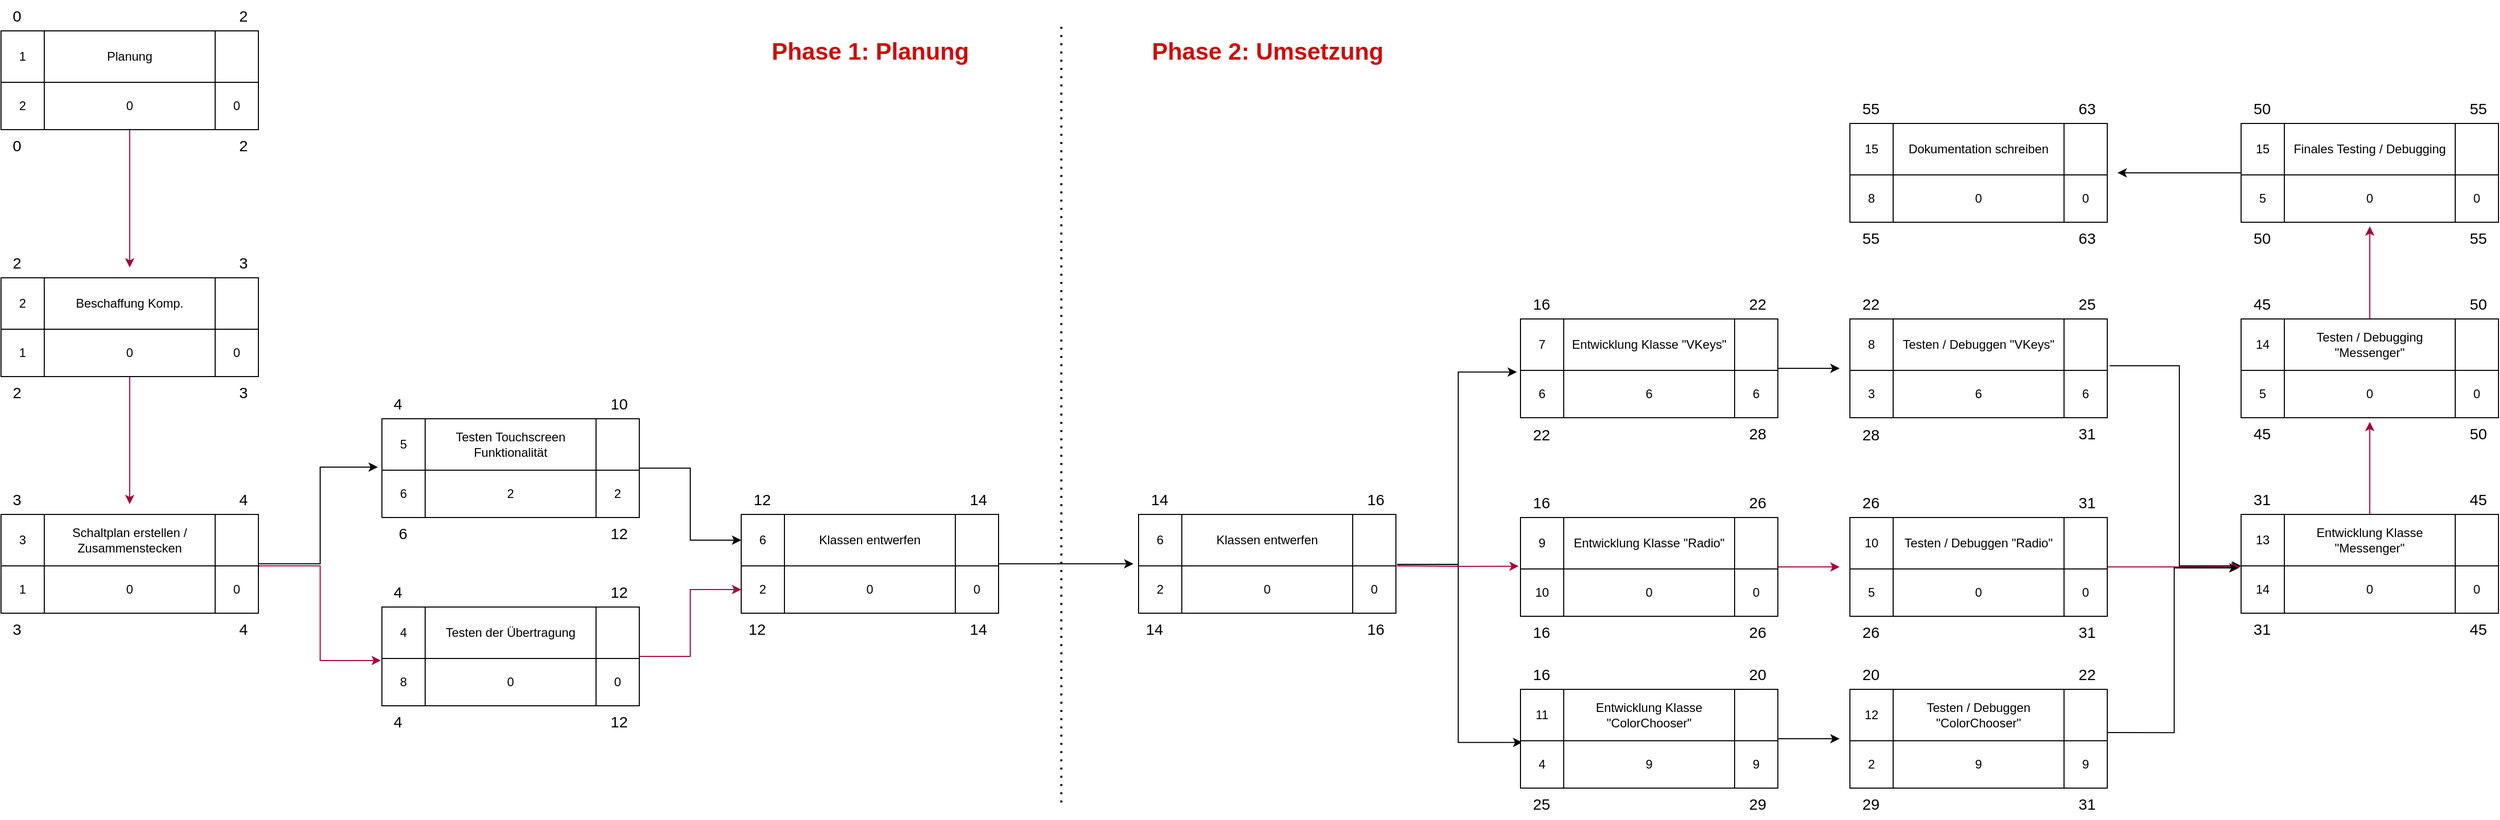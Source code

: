 <mxfile version="20.8.3" type="device"><diagram id="IZnDAe7LACGxGKt0NqC0" name="Seite-1"><mxGraphModel dx="2214" dy="1965" grid="1" gridSize="10" guides="1" tooltips="1" connect="1" arrows="1" fold="1" page="1" pageScale="1" pageWidth="827" pageHeight="1169" math="0" shadow="0"><root><mxCell id="0"/><mxCell id="1" parent="0"/><mxCell id="ZXr0emO4euzqSP4jLQeX-206" style="edgeStyle=orthogonalEdgeStyle;rounded=0;orthogonalLoop=1;jettySize=auto;html=1;fillColor=#d80073;strokeColor=#A50040;" parent="1" source="ZXr0emO4euzqSP4jLQeX-4" edge="1"><mxGeometry relative="1" as="geometry"><mxPoint x="-305" y="240" as="targetPoint"/></mxGeometry></mxCell><mxCell id="ZXr0emO4euzqSP4jLQeX-4" value="" style="shape=table;html=1;whiteSpace=wrap;startSize=0;container=1;collapsible=0;childLayout=tableLayout;labelBackgroundColor=none;" parent="1" vertex="1"><mxGeometry x="-430" y="10" width="250" height="96" as="geometry"/></mxCell><mxCell id="ZXr0emO4euzqSP4jLQeX-5" value="" style="shape=tableRow;horizontal=0;startSize=0;swimlaneHead=0;swimlaneBody=0;top=0;left=0;bottom=0;right=0;collapsible=0;dropTarget=0;fillColor=none;points=[[0,0.5],[1,0.5]];portConstraint=eastwest;labelBackgroundColor=none;" parent="ZXr0emO4euzqSP4jLQeX-4" vertex="1"><mxGeometry width="250" height="50" as="geometry"/></mxCell><mxCell id="ZXr0emO4euzqSP4jLQeX-6" value="1" style="shape=partialRectangle;html=1;whiteSpace=wrap;connectable=0;fillColor=none;top=0;left=0;bottom=0;right=0;overflow=hidden;labelBackgroundColor=none;" parent="ZXr0emO4euzqSP4jLQeX-5" vertex="1"><mxGeometry width="42" height="50" as="geometry"><mxRectangle width="42" height="50" as="alternateBounds"/></mxGeometry></mxCell><mxCell id="ZXr0emO4euzqSP4jLQeX-7" value="Planung" style="shape=partialRectangle;html=1;whiteSpace=wrap;connectable=0;fillColor=none;top=0;left=0;bottom=0;right=0;overflow=hidden;labelBackgroundColor=none;" parent="ZXr0emO4euzqSP4jLQeX-5" vertex="1"><mxGeometry x="42" width="166" height="50" as="geometry"><mxRectangle width="166" height="50" as="alternateBounds"/></mxGeometry></mxCell><mxCell id="ZXr0emO4euzqSP4jLQeX-8" value="" style="shape=partialRectangle;html=1;whiteSpace=wrap;connectable=0;fillColor=none;top=0;left=0;bottom=0;right=0;overflow=hidden;labelBackgroundColor=none;" parent="ZXr0emO4euzqSP4jLQeX-5" vertex="1"><mxGeometry x="208" width="42" height="50" as="geometry"><mxRectangle width="42" height="50" as="alternateBounds"/></mxGeometry></mxCell><mxCell id="ZXr0emO4euzqSP4jLQeX-9" value="" style="shape=tableRow;horizontal=0;startSize=0;swimlaneHead=0;swimlaneBody=0;top=0;left=0;bottom=0;right=0;collapsible=0;dropTarget=0;fillColor=none;points=[[0,0.5],[1,0.5]];portConstraint=eastwest;labelBackgroundColor=none;" parent="ZXr0emO4euzqSP4jLQeX-4" vertex="1"><mxGeometry y="50" width="250" height="46" as="geometry"/></mxCell><mxCell id="ZXr0emO4euzqSP4jLQeX-10" value="2" style="shape=partialRectangle;html=1;whiteSpace=wrap;connectable=0;fillColor=none;top=0;left=0;bottom=0;right=0;overflow=hidden;labelBackgroundColor=none;" parent="ZXr0emO4euzqSP4jLQeX-9" vertex="1"><mxGeometry width="42" height="46" as="geometry"><mxRectangle width="42" height="46" as="alternateBounds"/></mxGeometry></mxCell><mxCell id="ZXr0emO4euzqSP4jLQeX-11" value="0" style="shape=partialRectangle;html=1;whiteSpace=wrap;connectable=0;fillColor=none;top=0;left=0;bottom=0;right=0;overflow=hidden;labelBackgroundColor=none;" parent="ZXr0emO4euzqSP4jLQeX-9" vertex="1"><mxGeometry x="42" width="166" height="46" as="geometry"><mxRectangle width="166" height="46" as="alternateBounds"/></mxGeometry></mxCell><mxCell id="ZXr0emO4euzqSP4jLQeX-12" value="0" style="shape=partialRectangle;html=1;whiteSpace=wrap;connectable=0;fillColor=none;top=0;left=0;bottom=0;right=0;overflow=hidden;labelBackgroundColor=none;" parent="ZXr0emO4euzqSP4jLQeX-9" vertex="1"><mxGeometry x="208" width="42" height="46" as="geometry"><mxRectangle width="42" height="46" as="alternateBounds"/></mxGeometry></mxCell><mxCell id="ZXr0emO4euzqSP4jLQeX-17" value="0" style="text;html=1;align=center;verticalAlign=middle;resizable=0;points=[];autosize=1;strokeColor=none;fillColor=none;fontSize=15;labelBackgroundColor=none;" parent="1" vertex="1"><mxGeometry x="-430" y="-20" width="30" height="30" as="geometry"/></mxCell><mxCell id="ZXr0emO4euzqSP4jLQeX-18" value="0" style="text;html=1;align=center;verticalAlign=middle;resizable=0;points=[];autosize=1;strokeColor=none;fillColor=none;fontSize=15;labelBackgroundColor=none;" parent="1" vertex="1"><mxGeometry x="-430" y="106" width="30" height="30" as="geometry"/></mxCell><mxCell id="ZXr0emO4euzqSP4jLQeX-19" value="2" style="text;html=1;align=center;verticalAlign=middle;resizable=0;points=[];autosize=1;strokeColor=none;fillColor=none;fontSize=15;labelBackgroundColor=none;" parent="1" vertex="1"><mxGeometry x="-210" y="106" width="30" height="30" as="geometry"/></mxCell><mxCell id="ZXr0emO4euzqSP4jLQeX-20" value="2" style="text;html=1;align=center;verticalAlign=middle;resizable=0;points=[];autosize=1;strokeColor=none;fillColor=none;fontSize=15;labelBackgroundColor=none;" parent="1" vertex="1"><mxGeometry x="-210" y="-20" width="30" height="30" as="geometry"/></mxCell><mxCell id="ZXr0emO4euzqSP4jLQeX-207" style="edgeStyle=orthogonalEdgeStyle;rounded=0;orthogonalLoop=1;jettySize=auto;html=1;fillColor=#d80073;strokeColor=#A50040;" parent="1" source="ZXr0emO4euzqSP4jLQeX-21" edge="1"><mxGeometry relative="1" as="geometry"><mxPoint x="-305" y="470" as="targetPoint"/></mxGeometry></mxCell><mxCell id="ZXr0emO4euzqSP4jLQeX-21" value="" style="shape=table;html=1;whiteSpace=wrap;startSize=0;container=1;collapsible=0;childLayout=tableLayout;labelBackgroundColor=none;" parent="1" vertex="1"><mxGeometry x="-430" y="250" width="250" height="96" as="geometry"/></mxCell><mxCell id="ZXr0emO4euzqSP4jLQeX-22" value="" style="shape=tableRow;horizontal=0;startSize=0;swimlaneHead=0;swimlaneBody=0;top=0;left=0;bottom=0;right=0;collapsible=0;dropTarget=0;fillColor=none;points=[[0,0.5],[1,0.5]];portConstraint=eastwest;labelBackgroundColor=none;" parent="ZXr0emO4euzqSP4jLQeX-21" vertex="1"><mxGeometry width="250" height="50" as="geometry"/></mxCell><mxCell id="ZXr0emO4euzqSP4jLQeX-23" value="2" style="shape=partialRectangle;html=1;whiteSpace=wrap;connectable=0;fillColor=none;top=0;left=0;bottom=0;right=0;overflow=hidden;labelBackgroundColor=none;" parent="ZXr0emO4euzqSP4jLQeX-22" vertex="1"><mxGeometry width="42" height="50" as="geometry"><mxRectangle width="42" height="50" as="alternateBounds"/></mxGeometry></mxCell><mxCell id="ZXr0emO4euzqSP4jLQeX-24" value="Beschaffung Komp." style="shape=partialRectangle;html=1;whiteSpace=wrap;connectable=0;fillColor=none;top=0;left=0;bottom=0;right=0;overflow=hidden;labelBackgroundColor=none;" parent="ZXr0emO4euzqSP4jLQeX-22" vertex="1"><mxGeometry x="42" width="166" height="50" as="geometry"><mxRectangle width="166" height="50" as="alternateBounds"/></mxGeometry></mxCell><mxCell id="ZXr0emO4euzqSP4jLQeX-25" value="" style="shape=partialRectangle;html=1;whiteSpace=wrap;connectable=0;fillColor=none;top=0;left=0;bottom=0;right=0;overflow=hidden;labelBackgroundColor=none;" parent="ZXr0emO4euzqSP4jLQeX-22" vertex="1"><mxGeometry x="208" width="42" height="50" as="geometry"><mxRectangle width="42" height="50" as="alternateBounds"/></mxGeometry></mxCell><mxCell id="ZXr0emO4euzqSP4jLQeX-26" value="" style="shape=tableRow;horizontal=0;startSize=0;swimlaneHead=0;swimlaneBody=0;top=0;left=0;bottom=0;right=0;collapsible=0;dropTarget=0;fillColor=none;points=[[0,0.5],[1,0.5]];portConstraint=eastwest;labelBackgroundColor=none;" parent="ZXr0emO4euzqSP4jLQeX-21" vertex="1"><mxGeometry y="50" width="250" height="46" as="geometry"/></mxCell><mxCell id="ZXr0emO4euzqSP4jLQeX-27" value="1" style="shape=partialRectangle;html=1;whiteSpace=wrap;connectable=0;fillColor=none;top=0;left=0;bottom=0;right=0;overflow=hidden;labelBackgroundColor=none;" parent="ZXr0emO4euzqSP4jLQeX-26" vertex="1"><mxGeometry width="42" height="46" as="geometry"><mxRectangle width="42" height="46" as="alternateBounds"/></mxGeometry></mxCell><mxCell id="ZXr0emO4euzqSP4jLQeX-28" value="0" style="shape=partialRectangle;html=1;whiteSpace=wrap;connectable=0;fillColor=none;top=0;left=0;bottom=0;right=0;overflow=hidden;labelBackgroundColor=none;" parent="ZXr0emO4euzqSP4jLQeX-26" vertex="1"><mxGeometry x="42" width="166" height="46" as="geometry"><mxRectangle width="166" height="46" as="alternateBounds"/></mxGeometry></mxCell><mxCell id="ZXr0emO4euzqSP4jLQeX-29" value="0" style="shape=partialRectangle;html=1;whiteSpace=wrap;connectable=0;fillColor=none;top=0;left=0;bottom=0;right=0;overflow=hidden;labelBackgroundColor=none;" parent="ZXr0emO4euzqSP4jLQeX-26" vertex="1"><mxGeometry x="208" width="42" height="46" as="geometry"><mxRectangle width="42" height="46" as="alternateBounds"/></mxGeometry></mxCell><mxCell id="ZXr0emO4euzqSP4jLQeX-30" value="2" style="text;html=1;align=center;verticalAlign=middle;resizable=0;points=[];autosize=1;strokeColor=none;fillColor=none;fontSize=15;labelBackgroundColor=none;" parent="1" vertex="1"><mxGeometry x="-430" y="220" width="30" height="30" as="geometry"/></mxCell><mxCell id="ZXr0emO4euzqSP4jLQeX-31" value="2" style="text;html=1;align=center;verticalAlign=middle;resizable=0;points=[];autosize=1;strokeColor=none;fillColor=none;fontSize=15;labelBackgroundColor=none;" parent="1" vertex="1"><mxGeometry x="-430" y="346" width="30" height="30" as="geometry"/></mxCell><mxCell id="ZXr0emO4euzqSP4jLQeX-32" value="3" style="text;html=1;align=center;verticalAlign=middle;resizable=0;points=[];autosize=1;strokeColor=none;fillColor=none;fontSize=15;labelBackgroundColor=none;" parent="1" vertex="1"><mxGeometry x="-210" y="346" width="30" height="30" as="geometry"/></mxCell><mxCell id="ZXr0emO4euzqSP4jLQeX-33" value="3" style="text;html=1;align=center;verticalAlign=middle;resizable=0;points=[];autosize=1;strokeColor=none;fillColor=none;fontSize=15;labelBackgroundColor=none;" parent="1" vertex="1"><mxGeometry x="-210" y="220" width="30" height="30" as="geometry"/></mxCell><mxCell id="ZXr0emO4euzqSP4jLQeX-199" style="edgeStyle=orthogonalEdgeStyle;rounded=0;orthogonalLoop=1;jettySize=auto;html=1;entryX=-0.016;entryY=-0.065;entryDx=0;entryDy=0;entryPerimeter=0;" parent="1" source="ZXr0emO4euzqSP4jLQeX-37" target="ZXr0emO4euzqSP4jLQeX-189" edge="1"><mxGeometry relative="1" as="geometry"/></mxCell><mxCell id="ZXr0emO4euzqSP4jLQeX-200" style="edgeStyle=orthogonalEdgeStyle;rounded=0;orthogonalLoop=1;jettySize=auto;html=1;entryX=-0.004;entryY=0.043;entryDx=0;entryDy=0;entryPerimeter=0;exitX=0.984;exitY=-0.022;exitDx=0;exitDy=0;exitPerimeter=0;fillColor=#d80073;strokeColor=#A50040;" parent="1" source="ZXr0emO4euzqSP4jLQeX-42" target="ZXr0emO4euzqSP4jLQeX-56" edge="1"><mxGeometry relative="1" as="geometry"><Array as="points"><mxPoint x="-184" y="530"/><mxPoint x="-120" y="530"/><mxPoint x="-120" y="622"/></Array></mxGeometry></mxCell><mxCell id="ZXr0emO4euzqSP4jLQeX-37" value="" style="shape=table;html=1;whiteSpace=wrap;startSize=0;container=1;collapsible=0;childLayout=tableLayout;labelBackgroundColor=none;" parent="1" vertex="1"><mxGeometry x="-430" y="480" width="250" height="96" as="geometry"/></mxCell><mxCell id="ZXr0emO4euzqSP4jLQeX-38" value="" style="shape=tableRow;horizontal=0;startSize=0;swimlaneHead=0;swimlaneBody=0;top=0;left=0;bottom=0;right=0;collapsible=0;dropTarget=0;fillColor=none;points=[[0,0.5],[1,0.5]];portConstraint=eastwest;labelBackgroundColor=none;" parent="ZXr0emO4euzqSP4jLQeX-37" vertex="1"><mxGeometry width="250" height="50" as="geometry"/></mxCell><mxCell id="ZXr0emO4euzqSP4jLQeX-39" value="3" style="shape=partialRectangle;html=1;whiteSpace=wrap;connectable=0;fillColor=none;top=0;left=0;bottom=0;right=0;overflow=hidden;labelBackgroundColor=none;" parent="ZXr0emO4euzqSP4jLQeX-38" vertex="1"><mxGeometry width="42" height="50" as="geometry"><mxRectangle width="42" height="50" as="alternateBounds"/></mxGeometry></mxCell><mxCell id="ZXr0emO4euzqSP4jLQeX-40" value="Schaltplan erstellen / Zusammenstecken" style="shape=partialRectangle;html=1;whiteSpace=wrap;connectable=0;fillColor=none;top=0;left=0;bottom=0;right=0;overflow=hidden;labelBackgroundColor=none;" parent="ZXr0emO4euzqSP4jLQeX-38" vertex="1"><mxGeometry x="42" width="166" height="50" as="geometry"><mxRectangle width="166" height="50" as="alternateBounds"/></mxGeometry></mxCell><mxCell id="ZXr0emO4euzqSP4jLQeX-41" value="" style="shape=partialRectangle;html=1;whiteSpace=wrap;connectable=0;fillColor=none;top=0;left=0;bottom=0;right=0;overflow=hidden;labelBackgroundColor=none;" parent="ZXr0emO4euzqSP4jLQeX-38" vertex="1"><mxGeometry x="208" width="42" height="50" as="geometry"><mxRectangle width="42" height="50" as="alternateBounds"/></mxGeometry></mxCell><mxCell id="ZXr0emO4euzqSP4jLQeX-42" value="" style="shape=tableRow;horizontal=0;startSize=0;swimlaneHead=0;swimlaneBody=0;top=0;left=0;bottom=0;right=0;collapsible=0;dropTarget=0;fillColor=none;points=[[0,0.5],[1,0.5]];portConstraint=eastwest;labelBackgroundColor=none;" parent="ZXr0emO4euzqSP4jLQeX-37" vertex="1"><mxGeometry y="50" width="250" height="46" as="geometry"/></mxCell><mxCell id="ZXr0emO4euzqSP4jLQeX-43" value="1" style="shape=partialRectangle;html=1;whiteSpace=wrap;connectable=0;fillColor=none;top=0;left=0;bottom=0;right=0;overflow=hidden;labelBackgroundColor=none;" parent="ZXr0emO4euzqSP4jLQeX-42" vertex="1"><mxGeometry width="42" height="46" as="geometry"><mxRectangle width="42" height="46" as="alternateBounds"/></mxGeometry></mxCell><mxCell id="ZXr0emO4euzqSP4jLQeX-44" value="0" style="shape=partialRectangle;html=1;whiteSpace=wrap;connectable=0;fillColor=none;top=0;left=0;bottom=0;right=0;overflow=hidden;labelBackgroundColor=none;" parent="ZXr0emO4euzqSP4jLQeX-42" vertex="1"><mxGeometry x="42" width="166" height="46" as="geometry"><mxRectangle width="166" height="46" as="alternateBounds"/></mxGeometry></mxCell><mxCell id="ZXr0emO4euzqSP4jLQeX-45" value="0" style="shape=partialRectangle;html=1;whiteSpace=wrap;connectable=0;fillColor=none;top=0;left=0;bottom=0;right=0;overflow=hidden;labelBackgroundColor=none;" parent="ZXr0emO4euzqSP4jLQeX-42" vertex="1"><mxGeometry x="208" width="42" height="46" as="geometry"><mxRectangle width="42" height="46" as="alternateBounds"/></mxGeometry></mxCell><mxCell id="ZXr0emO4euzqSP4jLQeX-46" value="3" style="text;html=1;align=center;verticalAlign=middle;resizable=0;points=[];autosize=1;strokeColor=none;fillColor=none;fontSize=15;labelBackgroundColor=none;" parent="1" vertex="1"><mxGeometry x="-430" y="450" width="30" height="30" as="geometry"/></mxCell><mxCell id="ZXr0emO4euzqSP4jLQeX-47" value="3" style="text;html=1;align=center;verticalAlign=middle;resizable=0;points=[];autosize=1;strokeColor=none;fillColor=none;fontSize=15;labelBackgroundColor=none;" parent="1" vertex="1"><mxGeometry x="-430" y="576" width="30" height="30" as="geometry"/></mxCell><mxCell id="ZXr0emO4euzqSP4jLQeX-48" value="4" style="text;html=1;align=center;verticalAlign=middle;resizable=0;points=[];autosize=1;strokeColor=none;fillColor=none;fontSize=15;labelBackgroundColor=none;" parent="1" vertex="1"><mxGeometry x="-210" y="576" width="30" height="30" as="geometry"/></mxCell><mxCell id="ZXr0emO4euzqSP4jLQeX-49" value="4" style="text;html=1;align=center;verticalAlign=middle;resizable=0;points=[];autosize=1;strokeColor=none;fillColor=none;fontSize=15;labelBackgroundColor=none;" parent="1" vertex="1"><mxGeometry x="-210" y="450" width="30" height="30" as="geometry"/></mxCell><mxCell id="ZXr0emO4euzqSP4jLQeX-198" style="edgeStyle=orthogonalEdgeStyle;rounded=0;orthogonalLoop=1;jettySize=auto;html=1;entryX=0;entryY=0.5;entryDx=0;entryDy=0;fillColor=#d80073;strokeColor=#A50040;" parent="1" source="ZXr0emO4euzqSP4jLQeX-51" target="ZXr0emO4euzqSP4jLQeX-70" edge="1"><mxGeometry relative="1" as="geometry"/></mxCell><mxCell id="ZXr0emO4euzqSP4jLQeX-51" value="" style="shape=table;html=1;whiteSpace=wrap;startSize=0;container=1;collapsible=0;childLayout=tableLayout;labelBackgroundColor=none;" parent="1" vertex="1"><mxGeometry x="-60" y="570" width="250" height="96" as="geometry"/></mxCell><mxCell id="ZXr0emO4euzqSP4jLQeX-52" value="" style="shape=tableRow;horizontal=0;startSize=0;swimlaneHead=0;swimlaneBody=0;top=0;left=0;bottom=0;right=0;collapsible=0;dropTarget=0;fillColor=none;points=[[0,0.5],[1,0.5]];portConstraint=eastwest;labelBackgroundColor=none;" parent="ZXr0emO4euzqSP4jLQeX-51" vertex="1"><mxGeometry width="250" height="50" as="geometry"/></mxCell><mxCell id="ZXr0emO4euzqSP4jLQeX-53" value="4" style="shape=partialRectangle;html=1;whiteSpace=wrap;connectable=0;fillColor=none;top=0;left=0;bottom=0;right=0;overflow=hidden;labelBackgroundColor=none;" parent="ZXr0emO4euzqSP4jLQeX-52" vertex="1"><mxGeometry width="42" height="50" as="geometry"><mxRectangle width="42" height="50" as="alternateBounds"/></mxGeometry></mxCell><mxCell id="ZXr0emO4euzqSP4jLQeX-54" value="Testen der Übertragung" style="shape=partialRectangle;html=1;whiteSpace=wrap;connectable=0;fillColor=none;top=0;left=0;bottom=0;right=0;overflow=hidden;labelBackgroundColor=none;" parent="ZXr0emO4euzqSP4jLQeX-52" vertex="1"><mxGeometry x="42" width="166" height="50" as="geometry"><mxRectangle width="166" height="50" as="alternateBounds"/></mxGeometry></mxCell><mxCell id="ZXr0emO4euzqSP4jLQeX-55" value="" style="shape=partialRectangle;html=1;whiteSpace=wrap;connectable=0;fillColor=none;top=0;left=0;bottom=0;right=0;overflow=hidden;labelBackgroundColor=none;" parent="ZXr0emO4euzqSP4jLQeX-52" vertex="1"><mxGeometry x="208" width="42" height="50" as="geometry"><mxRectangle width="42" height="50" as="alternateBounds"/></mxGeometry></mxCell><mxCell id="ZXr0emO4euzqSP4jLQeX-56" value="" style="shape=tableRow;horizontal=0;startSize=0;swimlaneHead=0;swimlaneBody=0;top=0;left=0;bottom=0;right=0;collapsible=0;dropTarget=0;fillColor=none;points=[[0,0.5],[1,0.5]];portConstraint=eastwest;labelBackgroundColor=none;" parent="ZXr0emO4euzqSP4jLQeX-51" vertex="1"><mxGeometry y="50" width="250" height="46" as="geometry"/></mxCell><mxCell id="ZXr0emO4euzqSP4jLQeX-57" value="8" style="shape=partialRectangle;html=1;whiteSpace=wrap;connectable=0;fillColor=none;top=0;left=0;bottom=0;right=0;overflow=hidden;labelBackgroundColor=none;" parent="ZXr0emO4euzqSP4jLQeX-56" vertex="1"><mxGeometry width="42" height="46" as="geometry"><mxRectangle width="42" height="46" as="alternateBounds"/></mxGeometry></mxCell><mxCell id="ZXr0emO4euzqSP4jLQeX-58" value="0" style="shape=partialRectangle;html=1;whiteSpace=wrap;connectable=0;fillColor=none;top=0;left=0;bottom=0;right=0;overflow=hidden;labelBackgroundColor=none;" parent="ZXr0emO4euzqSP4jLQeX-56" vertex="1"><mxGeometry x="42" width="166" height="46" as="geometry"><mxRectangle width="166" height="46" as="alternateBounds"/></mxGeometry></mxCell><mxCell id="ZXr0emO4euzqSP4jLQeX-59" value="0" style="shape=partialRectangle;html=1;whiteSpace=wrap;connectable=0;fillColor=none;top=0;left=0;bottom=0;right=0;overflow=hidden;labelBackgroundColor=none;" parent="ZXr0emO4euzqSP4jLQeX-56" vertex="1"><mxGeometry x="208" width="42" height="46" as="geometry"><mxRectangle width="42" height="46" as="alternateBounds"/></mxGeometry></mxCell><mxCell id="ZXr0emO4euzqSP4jLQeX-60" value="4" style="text;html=1;align=center;verticalAlign=middle;resizable=0;points=[];autosize=1;strokeColor=none;fillColor=none;fontSize=15;labelBackgroundColor=none;" parent="1" vertex="1"><mxGeometry x="-60" y="540" width="30" height="30" as="geometry"/></mxCell><mxCell id="ZXr0emO4euzqSP4jLQeX-61" value="4" style="text;html=1;align=center;verticalAlign=middle;resizable=0;points=[];autosize=1;strokeColor=none;fillColor=none;fontSize=15;labelBackgroundColor=none;" parent="1" vertex="1"><mxGeometry x="-60" y="666" width="30" height="30" as="geometry"/></mxCell><mxCell id="ZXr0emO4euzqSP4jLQeX-62" value="12" style="text;html=1;align=center;verticalAlign=middle;resizable=0;points=[];autosize=1;strokeColor=none;fillColor=none;fontSize=15;labelBackgroundColor=none;" parent="1" vertex="1"><mxGeometry x="150" y="666" width="40" height="30" as="geometry"/></mxCell><mxCell id="ZXr0emO4euzqSP4jLQeX-63" value="12" style="text;html=1;align=center;verticalAlign=middle;resizable=0;points=[];autosize=1;strokeColor=none;fillColor=none;fontSize=15;labelBackgroundColor=none;" parent="1" vertex="1"><mxGeometry x="150" y="540" width="40" height="30" as="geometry"/></mxCell><mxCell id="kMWkY-Av8yUJi120KIS3-311" style="edgeStyle=orthogonalEdgeStyle;rounded=0;orthogonalLoop=1;jettySize=auto;html=1;" parent="1" source="ZXr0emO4euzqSP4jLQeX-65" edge="1"><mxGeometry relative="1" as="geometry"><mxPoint x="670" y="528" as="targetPoint"/></mxGeometry></mxCell><mxCell id="ZXr0emO4euzqSP4jLQeX-65" value="" style="shape=table;html=1;whiteSpace=wrap;startSize=0;container=1;collapsible=0;childLayout=tableLayout;labelBackgroundColor=none;" parent="1" vertex="1"><mxGeometry x="289" y="480" width="250" height="96" as="geometry"/></mxCell><mxCell id="ZXr0emO4euzqSP4jLQeX-66" value="" style="shape=tableRow;horizontal=0;startSize=0;swimlaneHead=0;swimlaneBody=0;top=0;left=0;bottom=0;right=0;collapsible=0;dropTarget=0;fillColor=none;points=[[0,0.5],[1,0.5]];portConstraint=eastwest;labelBackgroundColor=none;" parent="ZXr0emO4euzqSP4jLQeX-65" vertex="1"><mxGeometry width="250" height="50" as="geometry"/></mxCell><mxCell id="ZXr0emO4euzqSP4jLQeX-67" value="6" style="shape=partialRectangle;html=1;whiteSpace=wrap;connectable=0;fillColor=none;top=0;left=0;bottom=0;right=0;overflow=hidden;labelBackgroundColor=none;" parent="ZXr0emO4euzqSP4jLQeX-66" vertex="1"><mxGeometry width="42" height="50" as="geometry"><mxRectangle width="42" height="50" as="alternateBounds"/></mxGeometry></mxCell><mxCell id="ZXr0emO4euzqSP4jLQeX-68" value="Klassen entwerfen" style="shape=partialRectangle;html=1;whiteSpace=wrap;connectable=0;fillColor=none;top=0;left=0;bottom=0;right=0;overflow=hidden;labelBackgroundColor=none;" parent="ZXr0emO4euzqSP4jLQeX-66" vertex="1"><mxGeometry x="42" width="166" height="50" as="geometry"><mxRectangle width="166" height="50" as="alternateBounds"/></mxGeometry></mxCell><mxCell id="ZXr0emO4euzqSP4jLQeX-69" value="" style="shape=partialRectangle;html=1;whiteSpace=wrap;connectable=0;fillColor=none;top=0;left=0;bottom=0;right=0;overflow=hidden;labelBackgroundColor=none;" parent="ZXr0emO4euzqSP4jLQeX-66" vertex="1"><mxGeometry x="208" width="42" height="50" as="geometry"><mxRectangle width="42" height="50" as="alternateBounds"/></mxGeometry></mxCell><mxCell id="ZXr0emO4euzqSP4jLQeX-70" value="" style="shape=tableRow;horizontal=0;startSize=0;swimlaneHead=0;swimlaneBody=0;top=0;left=0;bottom=0;right=0;collapsible=0;dropTarget=0;fillColor=none;points=[[0,0.5],[1,0.5]];portConstraint=eastwest;labelBackgroundColor=none;" parent="ZXr0emO4euzqSP4jLQeX-65" vertex="1"><mxGeometry y="50" width="250" height="46" as="geometry"/></mxCell><mxCell id="ZXr0emO4euzqSP4jLQeX-71" value="2" style="shape=partialRectangle;html=1;whiteSpace=wrap;connectable=0;fillColor=none;top=0;left=0;bottom=0;right=0;overflow=hidden;labelBackgroundColor=none;" parent="ZXr0emO4euzqSP4jLQeX-70" vertex="1"><mxGeometry width="42" height="46" as="geometry"><mxRectangle width="42" height="46" as="alternateBounds"/></mxGeometry></mxCell><mxCell id="ZXr0emO4euzqSP4jLQeX-72" value="0" style="shape=partialRectangle;html=1;whiteSpace=wrap;connectable=0;fillColor=none;top=0;left=0;bottom=0;right=0;overflow=hidden;labelBackgroundColor=none;" parent="ZXr0emO4euzqSP4jLQeX-70" vertex="1"><mxGeometry x="42" width="166" height="46" as="geometry"><mxRectangle width="166" height="46" as="alternateBounds"/></mxGeometry></mxCell><mxCell id="ZXr0emO4euzqSP4jLQeX-73" value="0" style="shape=partialRectangle;html=1;whiteSpace=wrap;connectable=0;fillColor=none;top=0;left=0;bottom=0;right=0;overflow=hidden;labelBackgroundColor=none;" parent="ZXr0emO4euzqSP4jLQeX-70" vertex="1"><mxGeometry x="208" width="42" height="46" as="geometry"><mxRectangle width="42" height="46" as="alternateBounds"/></mxGeometry></mxCell><mxCell id="ZXr0emO4euzqSP4jLQeX-74" value="12" style="text;html=1;align=center;verticalAlign=middle;resizable=0;points=[];autosize=1;strokeColor=none;fillColor=none;fontSize=15;labelBackgroundColor=none;" parent="1" vertex="1"><mxGeometry x="289" y="450" width="40" height="30" as="geometry"/></mxCell><mxCell id="ZXr0emO4euzqSP4jLQeX-75" value="12" style="text;html=1;align=center;verticalAlign=middle;resizable=0;points=[];autosize=1;strokeColor=none;fillColor=none;fontSize=15;labelBackgroundColor=none;" parent="1" vertex="1"><mxGeometry x="284" y="576" width="40" height="30" as="geometry"/></mxCell><mxCell id="ZXr0emO4euzqSP4jLQeX-76" value="14" style="text;html=1;align=center;verticalAlign=middle;resizable=0;points=[];autosize=1;strokeColor=none;fillColor=none;fontSize=15;labelBackgroundColor=none;" parent="1" vertex="1"><mxGeometry x="499" y="576" width="40" height="30" as="geometry"/></mxCell><mxCell id="ZXr0emO4euzqSP4jLQeX-77" value="14" style="text;html=1;align=center;verticalAlign=middle;resizable=0;points=[];autosize=1;strokeColor=none;fillColor=none;fontSize=15;labelBackgroundColor=none;" parent="1" vertex="1"><mxGeometry x="499" y="450" width="40" height="30" as="geometry"/></mxCell><mxCell id="ZXr0emO4euzqSP4jLQeX-197" style="edgeStyle=orthogonalEdgeStyle;rounded=0;orthogonalLoop=1;jettySize=auto;html=1;" parent="1" source="ZXr0emO4euzqSP4jLQeX-184" target="ZXr0emO4euzqSP4jLQeX-66" edge="1"><mxGeometry relative="1" as="geometry"/></mxCell><mxCell id="ZXr0emO4euzqSP4jLQeX-184" value="" style="shape=table;html=1;whiteSpace=wrap;startSize=0;container=1;collapsible=0;childLayout=tableLayout;labelBackgroundColor=none;" parent="1" vertex="1"><mxGeometry x="-60" y="387" width="250" height="96" as="geometry"/></mxCell><mxCell id="ZXr0emO4euzqSP4jLQeX-185" value="" style="shape=tableRow;horizontal=0;startSize=0;swimlaneHead=0;swimlaneBody=0;top=0;left=0;bottom=0;right=0;collapsible=0;dropTarget=0;fillColor=none;points=[[0,0.5],[1,0.5]];portConstraint=eastwest;labelBackgroundColor=none;" parent="ZXr0emO4euzqSP4jLQeX-184" vertex="1"><mxGeometry width="250" height="50" as="geometry"/></mxCell><mxCell id="ZXr0emO4euzqSP4jLQeX-186" value="5" style="shape=partialRectangle;html=1;whiteSpace=wrap;connectable=0;fillColor=none;top=0;left=0;bottom=0;right=0;overflow=hidden;labelBackgroundColor=none;" parent="ZXr0emO4euzqSP4jLQeX-185" vertex="1"><mxGeometry width="42" height="50" as="geometry"><mxRectangle width="42" height="50" as="alternateBounds"/></mxGeometry></mxCell><mxCell id="ZXr0emO4euzqSP4jLQeX-187" value="Testen Touchscreen Funktionalität" style="shape=partialRectangle;html=1;whiteSpace=wrap;connectable=0;fillColor=none;top=0;left=0;bottom=0;right=0;overflow=hidden;labelBackgroundColor=none;" parent="ZXr0emO4euzqSP4jLQeX-185" vertex="1"><mxGeometry x="42" width="166" height="50" as="geometry"><mxRectangle width="166" height="50" as="alternateBounds"/></mxGeometry></mxCell><mxCell id="ZXr0emO4euzqSP4jLQeX-188" value="" style="shape=partialRectangle;html=1;whiteSpace=wrap;connectable=0;fillColor=none;top=0;left=0;bottom=0;right=0;overflow=hidden;labelBackgroundColor=none;" parent="ZXr0emO4euzqSP4jLQeX-185" vertex="1"><mxGeometry x="208" width="42" height="50" as="geometry"><mxRectangle width="42" height="50" as="alternateBounds"/></mxGeometry></mxCell><mxCell id="ZXr0emO4euzqSP4jLQeX-189" value="" style="shape=tableRow;horizontal=0;startSize=0;swimlaneHead=0;swimlaneBody=0;top=0;left=0;bottom=0;right=0;collapsible=0;dropTarget=0;fillColor=none;points=[[0,0.5],[1,0.5]];portConstraint=eastwest;labelBackgroundColor=none;" parent="ZXr0emO4euzqSP4jLQeX-184" vertex="1"><mxGeometry y="50" width="250" height="46" as="geometry"/></mxCell><mxCell id="ZXr0emO4euzqSP4jLQeX-190" value="6" style="shape=partialRectangle;html=1;whiteSpace=wrap;connectable=0;fillColor=none;top=0;left=0;bottom=0;right=0;overflow=hidden;labelBackgroundColor=none;" parent="ZXr0emO4euzqSP4jLQeX-189" vertex="1"><mxGeometry width="42" height="46" as="geometry"><mxRectangle width="42" height="46" as="alternateBounds"/></mxGeometry></mxCell><mxCell id="ZXr0emO4euzqSP4jLQeX-191" value="2" style="shape=partialRectangle;html=1;whiteSpace=wrap;connectable=0;fillColor=none;top=0;left=0;bottom=0;right=0;overflow=hidden;labelBackgroundColor=none;" parent="ZXr0emO4euzqSP4jLQeX-189" vertex="1"><mxGeometry x="42" width="166" height="46" as="geometry"><mxRectangle width="166" height="46" as="alternateBounds"/></mxGeometry></mxCell><mxCell id="ZXr0emO4euzqSP4jLQeX-192" value="2" style="shape=partialRectangle;html=1;whiteSpace=wrap;connectable=0;fillColor=none;top=0;left=0;bottom=0;right=0;overflow=hidden;labelBackgroundColor=none;" parent="ZXr0emO4euzqSP4jLQeX-189" vertex="1"><mxGeometry x="208" width="42" height="46" as="geometry"><mxRectangle width="42" height="46" as="alternateBounds"/></mxGeometry></mxCell><mxCell id="ZXr0emO4euzqSP4jLQeX-193" value="4" style="text;html=1;align=center;verticalAlign=middle;resizable=0;points=[];autosize=1;strokeColor=none;fillColor=none;fontSize=15;labelBackgroundColor=none;" parent="1" vertex="1"><mxGeometry x="-60" y="357" width="30" height="30" as="geometry"/></mxCell><mxCell id="ZXr0emO4euzqSP4jLQeX-194" value="6" style="text;html=1;align=center;verticalAlign=middle;resizable=0;points=[];autosize=1;strokeColor=none;fillColor=none;fontSize=15;labelBackgroundColor=none;" parent="1" vertex="1"><mxGeometry x="-55" y="483" width="30" height="30" as="geometry"/></mxCell><mxCell id="ZXr0emO4euzqSP4jLQeX-195" value="12" style="text;html=1;align=center;verticalAlign=middle;resizable=0;points=[];autosize=1;strokeColor=none;fillColor=none;fontSize=15;labelBackgroundColor=none;" parent="1" vertex="1"><mxGeometry x="150" y="483" width="40" height="30" as="geometry"/></mxCell><mxCell id="ZXr0emO4euzqSP4jLQeX-196" value="10" style="text;html=1;align=center;verticalAlign=middle;resizable=0;points=[];autosize=1;strokeColor=none;fillColor=none;fontSize=15;labelBackgroundColor=none;" parent="1" vertex="1"><mxGeometry x="150" y="357" width="40" height="30" as="geometry"/></mxCell><mxCell id="kMWkY-Av8yUJi120KIS3-156" style="edgeStyle=orthogonalEdgeStyle;rounded=0;orthogonalLoop=1;jettySize=auto;html=1;entryX=-0.007;entryY=0.946;entryDx=0;entryDy=0;entryPerimeter=0;fillColor=#d80073;strokeColor=#A50040;" parent="1" target="kMWkY-Av8yUJi120KIS3-202" edge="1"><mxGeometry relative="1" as="geometry"><mxPoint x="1036" y="528.0" as="targetPoint"/><mxPoint x="926" y="530" as="sourcePoint"/></mxGeometry></mxCell><mxCell id="kMWkY-Av8yUJi120KIS3-157" style="edgeStyle=orthogonalEdgeStyle;rounded=0;orthogonalLoop=1;jettySize=auto;html=1;entryX=-0.014;entryY=0.035;entryDx=0;entryDy=0;entryPerimeter=0;exitX=1.008;exitY=-0.031;exitDx=0;exitDy=0;exitPerimeter=0;" parent="1" source="kMWkY-Av8yUJi120KIS3-164" target="kMWkY-Av8yUJi120KIS3-178" edge="1"><mxGeometry relative="1" as="geometry"/></mxCell><mxCell id="kMWkY-Av8yUJi120KIS3-158" style="edgeStyle=orthogonalEdgeStyle;rounded=0;orthogonalLoop=1;jettySize=auto;html=1;entryX=0.007;entryY=0.035;entryDx=0;entryDy=0;entryPerimeter=0;exitX=1.004;exitY=-0.031;exitDx=0;exitDy=0;exitPerimeter=0;" parent="1" source="kMWkY-Av8yUJi120KIS3-164" target="kMWkY-Av8yUJi120KIS3-192" edge="1"><mxGeometry relative="1" as="geometry"/></mxCell><mxCell id="kMWkY-Av8yUJi120KIS3-159" value="" style="shape=table;html=1;whiteSpace=wrap;startSize=0;container=1;collapsible=0;childLayout=tableLayout;labelBackgroundColor=none;" parent="1" vertex="1"><mxGeometry x="675" y="480" width="250" height="96" as="geometry"/></mxCell><mxCell id="kMWkY-Av8yUJi120KIS3-160" value="" style="shape=tableRow;horizontal=0;startSize=0;swimlaneHead=0;swimlaneBody=0;top=0;left=0;bottom=0;right=0;collapsible=0;dropTarget=0;fillColor=none;points=[[0,0.5],[1,0.5]];portConstraint=eastwest;labelBackgroundColor=none;" parent="kMWkY-Av8yUJi120KIS3-159" vertex="1"><mxGeometry width="250" height="50" as="geometry"/></mxCell><mxCell id="kMWkY-Av8yUJi120KIS3-161" value="6" style="shape=partialRectangle;html=1;whiteSpace=wrap;connectable=0;fillColor=none;top=0;left=0;bottom=0;right=0;overflow=hidden;labelBackgroundColor=none;" parent="kMWkY-Av8yUJi120KIS3-160" vertex="1"><mxGeometry width="42" height="50" as="geometry"><mxRectangle width="42" height="50" as="alternateBounds"/></mxGeometry></mxCell><mxCell id="kMWkY-Av8yUJi120KIS3-162" value="Klassen entwerfen" style="shape=partialRectangle;html=1;whiteSpace=wrap;connectable=0;fillColor=none;top=0;left=0;bottom=0;right=0;overflow=hidden;labelBackgroundColor=none;" parent="kMWkY-Av8yUJi120KIS3-160" vertex="1"><mxGeometry x="42" width="166" height="50" as="geometry"><mxRectangle width="166" height="50" as="alternateBounds"/></mxGeometry></mxCell><mxCell id="kMWkY-Av8yUJi120KIS3-163" value="" style="shape=partialRectangle;html=1;whiteSpace=wrap;connectable=0;fillColor=none;top=0;left=0;bottom=0;right=0;overflow=hidden;labelBackgroundColor=none;" parent="kMWkY-Av8yUJi120KIS3-160" vertex="1"><mxGeometry x="208" width="42" height="50" as="geometry"><mxRectangle width="42" height="50" as="alternateBounds"/></mxGeometry></mxCell><mxCell id="kMWkY-Av8yUJi120KIS3-164" value="" style="shape=tableRow;horizontal=0;startSize=0;swimlaneHead=0;swimlaneBody=0;top=0;left=0;bottom=0;right=0;collapsible=0;dropTarget=0;fillColor=none;points=[[0,0.5],[1,0.5]];portConstraint=eastwest;labelBackgroundColor=none;" parent="kMWkY-Av8yUJi120KIS3-159" vertex="1"><mxGeometry y="50" width="250" height="46" as="geometry"/></mxCell><mxCell id="kMWkY-Av8yUJi120KIS3-165" value="2" style="shape=partialRectangle;html=1;whiteSpace=wrap;connectable=0;fillColor=none;top=0;left=0;bottom=0;right=0;overflow=hidden;labelBackgroundColor=none;" parent="kMWkY-Av8yUJi120KIS3-164" vertex="1"><mxGeometry width="42" height="46" as="geometry"><mxRectangle width="42" height="46" as="alternateBounds"/></mxGeometry></mxCell><mxCell id="kMWkY-Av8yUJi120KIS3-166" value="0" style="shape=partialRectangle;html=1;whiteSpace=wrap;connectable=0;fillColor=none;top=0;left=0;bottom=0;right=0;overflow=hidden;labelBackgroundColor=none;" parent="kMWkY-Av8yUJi120KIS3-164" vertex="1"><mxGeometry x="42" width="166" height="46" as="geometry"><mxRectangle width="166" height="46" as="alternateBounds"/></mxGeometry></mxCell><mxCell id="kMWkY-Av8yUJi120KIS3-167" value="0" style="shape=partialRectangle;html=1;whiteSpace=wrap;connectable=0;fillColor=none;top=0;left=0;bottom=0;right=0;overflow=hidden;labelBackgroundColor=none;" parent="kMWkY-Av8yUJi120KIS3-164" vertex="1"><mxGeometry x="208" width="42" height="46" as="geometry"><mxRectangle width="42" height="46" as="alternateBounds"/></mxGeometry></mxCell><mxCell id="kMWkY-Av8yUJi120KIS3-168" value="14" style="text;html=1;align=center;verticalAlign=middle;resizable=0;points=[];autosize=1;strokeColor=none;fillColor=none;fontSize=15;labelBackgroundColor=none;" parent="1" vertex="1"><mxGeometry x="675" y="450" width="40" height="30" as="geometry"/></mxCell><mxCell id="kMWkY-Av8yUJi120KIS3-169" value="14" style="text;html=1;align=center;verticalAlign=middle;resizable=0;points=[];autosize=1;strokeColor=none;fillColor=none;fontSize=15;labelBackgroundColor=none;" parent="1" vertex="1"><mxGeometry x="670" y="576" width="40" height="30" as="geometry"/></mxCell><mxCell id="kMWkY-Av8yUJi120KIS3-170" value="16" style="text;html=1;align=center;verticalAlign=middle;resizable=0;points=[];autosize=1;strokeColor=none;fillColor=none;fontSize=15;labelBackgroundColor=none;" parent="1" vertex="1"><mxGeometry x="885" y="576" width="40" height="30" as="geometry"/></mxCell><mxCell id="kMWkY-Av8yUJi120KIS3-171" value="16" style="text;html=1;align=center;verticalAlign=middle;resizable=0;points=[];autosize=1;strokeColor=none;fillColor=none;fontSize=15;labelBackgroundColor=none;" parent="1" vertex="1"><mxGeometry x="885" y="450" width="40" height="30" as="geometry"/></mxCell><mxCell id="kMWkY-Av8yUJi120KIS3-172" style="edgeStyle=orthogonalEdgeStyle;rounded=0;orthogonalLoop=1;jettySize=auto;html=1;" parent="1" source="kMWkY-Av8yUJi120KIS3-173" edge="1"><mxGeometry relative="1" as="geometry"><mxPoint x="1356" y="338" as="targetPoint"/></mxGeometry></mxCell><mxCell id="kMWkY-Av8yUJi120KIS3-173" value="" style="shape=table;html=1;whiteSpace=wrap;startSize=0;container=1;collapsible=0;childLayout=tableLayout;labelBackgroundColor=none;" parent="1" vertex="1"><mxGeometry x="1046" y="290" width="250" height="96" as="geometry"/></mxCell><mxCell id="kMWkY-Av8yUJi120KIS3-174" value="" style="shape=tableRow;horizontal=0;startSize=0;swimlaneHead=0;swimlaneBody=0;top=0;left=0;bottom=0;right=0;collapsible=0;dropTarget=0;fillColor=none;points=[[0,0.5],[1,0.5]];portConstraint=eastwest;labelBackgroundColor=none;" parent="kMWkY-Av8yUJi120KIS3-173" vertex="1"><mxGeometry width="250" height="50" as="geometry"/></mxCell><mxCell id="kMWkY-Av8yUJi120KIS3-175" value="7" style="shape=partialRectangle;html=1;whiteSpace=wrap;connectable=0;fillColor=none;top=0;left=0;bottom=0;right=0;overflow=hidden;labelBackgroundColor=none;" parent="kMWkY-Av8yUJi120KIS3-174" vertex="1"><mxGeometry width="42" height="50" as="geometry"><mxRectangle width="42" height="50" as="alternateBounds"/></mxGeometry></mxCell><mxCell id="kMWkY-Av8yUJi120KIS3-176" value="Entwicklung Klasse &quot;VKeys&quot;" style="shape=partialRectangle;html=1;whiteSpace=wrap;connectable=0;fillColor=none;top=0;left=0;bottom=0;right=0;overflow=hidden;labelBackgroundColor=none;" parent="kMWkY-Av8yUJi120KIS3-174" vertex="1"><mxGeometry x="42" width="166" height="50" as="geometry"><mxRectangle width="166" height="50" as="alternateBounds"/></mxGeometry></mxCell><mxCell id="kMWkY-Av8yUJi120KIS3-177" value="" style="shape=partialRectangle;html=1;whiteSpace=wrap;connectable=0;fillColor=none;top=0;left=0;bottom=0;right=0;overflow=hidden;labelBackgroundColor=none;" parent="kMWkY-Av8yUJi120KIS3-174" vertex="1"><mxGeometry x="208" width="42" height="50" as="geometry"><mxRectangle width="42" height="50" as="alternateBounds"/></mxGeometry></mxCell><mxCell id="kMWkY-Av8yUJi120KIS3-178" value="" style="shape=tableRow;horizontal=0;startSize=0;swimlaneHead=0;swimlaneBody=0;top=0;left=0;bottom=0;right=0;collapsible=0;dropTarget=0;fillColor=none;points=[[0,0.5],[1,0.5]];portConstraint=eastwest;labelBackgroundColor=none;" parent="kMWkY-Av8yUJi120KIS3-173" vertex="1"><mxGeometry y="50" width="250" height="46" as="geometry"/></mxCell><mxCell id="kMWkY-Av8yUJi120KIS3-179" value="6" style="shape=partialRectangle;html=1;whiteSpace=wrap;connectable=0;fillColor=none;top=0;left=0;bottom=0;right=0;overflow=hidden;labelBackgroundColor=none;" parent="kMWkY-Av8yUJi120KIS3-178" vertex="1"><mxGeometry width="42" height="46" as="geometry"><mxRectangle width="42" height="46" as="alternateBounds"/></mxGeometry></mxCell><mxCell id="kMWkY-Av8yUJi120KIS3-180" value="6" style="shape=partialRectangle;html=1;whiteSpace=wrap;connectable=0;fillColor=none;top=0;left=0;bottom=0;right=0;overflow=hidden;labelBackgroundColor=none;" parent="kMWkY-Av8yUJi120KIS3-178" vertex="1"><mxGeometry x="42" width="166" height="46" as="geometry"><mxRectangle width="166" height="46" as="alternateBounds"/></mxGeometry></mxCell><mxCell id="kMWkY-Av8yUJi120KIS3-181" value="6" style="shape=partialRectangle;html=1;whiteSpace=wrap;connectable=0;fillColor=none;top=0;left=0;bottom=0;right=0;overflow=hidden;labelBackgroundColor=none;" parent="kMWkY-Av8yUJi120KIS3-178" vertex="1"><mxGeometry x="208" width="42" height="46" as="geometry"><mxRectangle width="42" height="46" as="alternateBounds"/></mxGeometry></mxCell><mxCell id="kMWkY-Av8yUJi120KIS3-182" value="16" style="text;html=1;align=center;verticalAlign=middle;resizable=0;points=[];autosize=1;strokeColor=none;fillColor=none;fontSize=15;labelBackgroundColor=none;" parent="1" vertex="1"><mxGeometry x="1046" y="260" width="40" height="30" as="geometry"/></mxCell><mxCell id="kMWkY-Av8yUJi120KIS3-183" value="22" style="text;html=1;align=center;verticalAlign=middle;resizable=0;points=[];autosize=1;strokeColor=none;fillColor=none;fontSize=15;labelBackgroundColor=none;" parent="1" vertex="1"><mxGeometry x="1046" y="387" width="40" height="30" as="geometry"/></mxCell><mxCell id="kMWkY-Av8yUJi120KIS3-184" value="28" style="text;html=1;align=center;verticalAlign=middle;resizable=0;points=[];autosize=1;strokeColor=none;fillColor=none;fontSize=15;labelBackgroundColor=none;" parent="1" vertex="1"><mxGeometry x="1256" y="386" width="40" height="30" as="geometry"/></mxCell><mxCell id="kMWkY-Av8yUJi120KIS3-185" value="22" style="text;html=1;align=center;verticalAlign=middle;resizable=0;points=[];autosize=1;strokeColor=none;fillColor=none;fontSize=15;labelBackgroundColor=none;" parent="1" vertex="1"><mxGeometry x="1256" y="260" width="40" height="30" as="geometry"/></mxCell><mxCell id="kMWkY-Av8yUJi120KIS3-186" style="edgeStyle=orthogonalEdgeStyle;rounded=0;orthogonalLoop=1;jettySize=auto;html=1;" parent="1" source="kMWkY-Av8yUJi120KIS3-187" edge="1"><mxGeometry relative="1" as="geometry"><mxPoint x="1356" y="698" as="targetPoint"/></mxGeometry></mxCell><mxCell id="kMWkY-Av8yUJi120KIS3-187" value="" style="shape=table;html=1;whiteSpace=wrap;startSize=0;container=1;collapsible=0;childLayout=tableLayout;labelBackgroundColor=none;" parent="1" vertex="1"><mxGeometry x="1046" y="650" width="250" height="96" as="geometry"/></mxCell><mxCell id="kMWkY-Av8yUJi120KIS3-188" value="" style="shape=tableRow;horizontal=0;startSize=0;swimlaneHead=0;swimlaneBody=0;top=0;left=0;bottom=0;right=0;collapsible=0;dropTarget=0;fillColor=none;points=[[0,0.5],[1,0.5]];portConstraint=eastwest;labelBackgroundColor=none;" parent="kMWkY-Av8yUJi120KIS3-187" vertex="1"><mxGeometry width="250" height="50" as="geometry"/></mxCell><mxCell id="kMWkY-Av8yUJi120KIS3-189" value="11" style="shape=partialRectangle;html=1;whiteSpace=wrap;connectable=0;fillColor=none;top=0;left=0;bottom=0;right=0;overflow=hidden;labelBackgroundColor=none;" parent="kMWkY-Av8yUJi120KIS3-188" vertex="1"><mxGeometry width="42" height="50" as="geometry"><mxRectangle width="42" height="50" as="alternateBounds"/></mxGeometry></mxCell><mxCell id="kMWkY-Av8yUJi120KIS3-190" value="Entwicklung Klasse &quot;ColorChooser&quot;" style="shape=partialRectangle;html=1;whiteSpace=wrap;connectable=0;fillColor=none;top=0;left=0;bottom=0;right=0;overflow=hidden;labelBackgroundColor=none;" parent="kMWkY-Av8yUJi120KIS3-188" vertex="1"><mxGeometry x="42" width="166" height="50" as="geometry"><mxRectangle width="166" height="50" as="alternateBounds"/></mxGeometry></mxCell><mxCell id="kMWkY-Av8yUJi120KIS3-191" value="" style="shape=partialRectangle;html=1;whiteSpace=wrap;connectable=0;fillColor=none;top=0;left=0;bottom=0;right=0;overflow=hidden;labelBackgroundColor=none;" parent="kMWkY-Av8yUJi120KIS3-188" vertex="1"><mxGeometry x="208" width="42" height="50" as="geometry"><mxRectangle width="42" height="50" as="alternateBounds"/></mxGeometry></mxCell><mxCell id="kMWkY-Av8yUJi120KIS3-192" value="" style="shape=tableRow;horizontal=0;startSize=0;swimlaneHead=0;swimlaneBody=0;top=0;left=0;bottom=0;right=0;collapsible=0;dropTarget=0;fillColor=none;points=[[0,0.5],[1,0.5]];portConstraint=eastwest;labelBackgroundColor=none;" parent="kMWkY-Av8yUJi120KIS3-187" vertex="1"><mxGeometry y="50" width="250" height="46" as="geometry"/></mxCell><mxCell id="kMWkY-Av8yUJi120KIS3-193" value="4" style="shape=partialRectangle;html=1;whiteSpace=wrap;connectable=0;fillColor=none;top=0;left=0;bottom=0;right=0;overflow=hidden;labelBackgroundColor=none;" parent="kMWkY-Av8yUJi120KIS3-192" vertex="1"><mxGeometry width="42" height="46" as="geometry"><mxRectangle width="42" height="46" as="alternateBounds"/></mxGeometry></mxCell><mxCell id="kMWkY-Av8yUJi120KIS3-194" value="9" style="shape=partialRectangle;html=1;whiteSpace=wrap;connectable=0;fillColor=none;top=0;left=0;bottom=0;right=0;overflow=hidden;labelBackgroundColor=none;" parent="kMWkY-Av8yUJi120KIS3-192" vertex="1"><mxGeometry x="42" width="166" height="46" as="geometry"><mxRectangle width="166" height="46" as="alternateBounds"/></mxGeometry></mxCell><mxCell id="kMWkY-Av8yUJi120KIS3-195" value="9" style="shape=partialRectangle;html=1;whiteSpace=wrap;connectable=0;fillColor=none;top=0;left=0;bottom=0;right=0;overflow=hidden;labelBackgroundColor=none;" parent="kMWkY-Av8yUJi120KIS3-192" vertex="1"><mxGeometry x="208" width="42" height="46" as="geometry"><mxRectangle width="42" height="46" as="alternateBounds"/></mxGeometry></mxCell><mxCell id="kMWkY-Av8yUJi120KIS3-196" value="16" style="text;html=1;align=center;verticalAlign=middle;resizable=0;points=[];autosize=1;strokeColor=none;fillColor=none;fontSize=15;labelBackgroundColor=none;" parent="1" vertex="1"><mxGeometry x="1046" y="620" width="40" height="30" as="geometry"/></mxCell><mxCell id="kMWkY-Av8yUJi120KIS3-197" value="25" style="text;html=1;align=center;verticalAlign=middle;resizable=0;points=[];autosize=1;strokeColor=none;fillColor=none;fontSize=15;labelBackgroundColor=none;" parent="1" vertex="1"><mxGeometry x="1046" y="746" width="40" height="30" as="geometry"/></mxCell><mxCell id="kMWkY-Av8yUJi120KIS3-198" value="29" style="text;html=1;align=center;verticalAlign=middle;resizable=0;points=[];autosize=1;strokeColor=none;fillColor=none;fontSize=15;labelBackgroundColor=none;" parent="1" vertex="1"><mxGeometry x="1256" y="746" width="40" height="30" as="geometry"/></mxCell><mxCell id="kMWkY-Av8yUJi120KIS3-199" value="20" style="text;html=1;align=center;verticalAlign=middle;resizable=0;points=[];autosize=1;strokeColor=none;fillColor=none;fontSize=15;labelBackgroundColor=none;" parent="1" vertex="1"><mxGeometry x="1256" y="620" width="40" height="30" as="geometry"/></mxCell><mxCell id="kMWkY-Av8yUJi120KIS3-200" style="edgeStyle=orthogonalEdgeStyle;rounded=0;orthogonalLoop=1;jettySize=auto;html=1;fillColor=#d80073;strokeColor=#A50040;" parent="1" source="kMWkY-Av8yUJi120KIS3-201" edge="1"><mxGeometry relative="1" as="geometry"><mxPoint x="1356" y="531" as="targetPoint"/></mxGeometry></mxCell><mxCell id="kMWkY-Av8yUJi120KIS3-201" value="" style="shape=table;html=1;whiteSpace=wrap;startSize=0;container=1;collapsible=0;childLayout=tableLayout;labelBackgroundColor=none;" parent="1" vertex="1"><mxGeometry x="1046" y="483" width="250" height="96" as="geometry"/></mxCell><mxCell id="kMWkY-Av8yUJi120KIS3-202" value="" style="shape=tableRow;horizontal=0;startSize=0;swimlaneHead=0;swimlaneBody=0;top=0;left=0;bottom=0;right=0;collapsible=0;dropTarget=0;fillColor=none;points=[[0,0.5],[1,0.5]];portConstraint=eastwest;labelBackgroundColor=none;" parent="kMWkY-Av8yUJi120KIS3-201" vertex="1"><mxGeometry width="250" height="50" as="geometry"/></mxCell><mxCell id="kMWkY-Av8yUJi120KIS3-203" value="9" style="shape=partialRectangle;html=1;whiteSpace=wrap;connectable=0;fillColor=none;top=0;left=0;bottom=0;right=0;overflow=hidden;labelBackgroundColor=none;" parent="kMWkY-Av8yUJi120KIS3-202" vertex="1"><mxGeometry width="42" height="50" as="geometry"><mxRectangle width="42" height="50" as="alternateBounds"/></mxGeometry></mxCell><mxCell id="kMWkY-Av8yUJi120KIS3-204" value="Entwicklung Klasse &quot;Radio&quot;" style="shape=partialRectangle;html=1;whiteSpace=wrap;connectable=0;fillColor=none;top=0;left=0;bottom=0;right=0;overflow=hidden;labelBackgroundColor=none;" parent="kMWkY-Av8yUJi120KIS3-202" vertex="1"><mxGeometry x="42" width="166" height="50" as="geometry"><mxRectangle width="166" height="50" as="alternateBounds"/></mxGeometry></mxCell><mxCell id="kMWkY-Av8yUJi120KIS3-205" value="" style="shape=partialRectangle;html=1;whiteSpace=wrap;connectable=0;fillColor=none;top=0;left=0;bottom=0;right=0;overflow=hidden;labelBackgroundColor=none;" parent="kMWkY-Av8yUJi120KIS3-202" vertex="1"><mxGeometry x="208" width="42" height="50" as="geometry"><mxRectangle width="42" height="50" as="alternateBounds"/></mxGeometry></mxCell><mxCell id="kMWkY-Av8yUJi120KIS3-206" value="" style="shape=tableRow;horizontal=0;startSize=0;swimlaneHead=0;swimlaneBody=0;top=0;left=0;bottom=0;right=0;collapsible=0;dropTarget=0;fillColor=none;points=[[0,0.5],[1,0.5]];portConstraint=eastwest;labelBackgroundColor=none;" parent="kMWkY-Av8yUJi120KIS3-201" vertex="1"><mxGeometry y="50" width="250" height="46" as="geometry"/></mxCell><mxCell id="kMWkY-Av8yUJi120KIS3-207" value="10" style="shape=partialRectangle;html=1;whiteSpace=wrap;connectable=0;fillColor=none;top=0;left=0;bottom=0;right=0;overflow=hidden;labelBackgroundColor=none;" parent="kMWkY-Av8yUJi120KIS3-206" vertex="1"><mxGeometry width="42" height="46" as="geometry"><mxRectangle width="42" height="46" as="alternateBounds"/></mxGeometry></mxCell><mxCell id="kMWkY-Av8yUJi120KIS3-208" value="0" style="shape=partialRectangle;html=1;whiteSpace=wrap;connectable=0;fillColor=none;top=0;left=0;bottom=0;right=0;overflow=hidden;labelBackgroundColor=none;" parent="kMWkY-Av8yUJi120KIS3-206" vertex="1"><mxGeometry x="42" width="166" height="46" as="geometry"><mxRectangle width="166" height="46" as="alternateBounds"/></mxGeometry></mxCell><mxCell id="kMWkY-Av8yUJi120KIS3-209" value="0" style="shape=partialRectangle;html=1;whiteSpace=wrap;connectable=0;fillColor=none;top=0;left=0;bottom=0;right=0;overflow=hidden;labelBackgroundColor=none;" parent="kMWkY-Av8yUJi120KIS3-206" vertex="1"><mxGeometry x="208" width="42" height="46" as="geometry"><mxRectangle width="42" height="46" as="alternateBounds"/></mxGeometry></mxCell><mxCell id="kMWkY-Av8yUJi120KIS3-210" value="16" style="text;html=1;align=center;verticalAlign=middle;resizable=0;points=[];autosize=1;strokeColor=none;fillColor=none;fontSize=15;labelBackgroundColor=none;" parent="1" vertex="1"><mxGeometry x="1046" y="453" width="40" height="30" as="geometry"/></mxCell><mxCell id="kMWkY-Av8yUJi120KIS3-211" value="16" style="text;html=1;align=center;verticalAlign=middle;resizable=0;points=[];autosize=1;strokeColor=none;fillColor=none;fontSize=15;labelBackgroundColor=none;" parent="1" vertex="1"><mxGeometry x="1046" y="579" width="40" height="30" as="geometry"/></mxCell><mxCell id="kMWkY-Av8yUJi120KIS3-212" value="26" style="text;html=1;align=center;verticalAlign=middle;resizable=0;points=[];autosize=1;strokeColor=none;fillColor=none;fontSize=15;labelBackgroundColor=none;" parent="1" vertex="1"><mxGeometry x="1256" y="579" width="40" height="30" as="geometry"/></mxCell><mxCell id="kMWkY-Av8yUJi120KIS3-213" value="26" style="text;html=1;align=center;verticalAlign=middle;resizable=0;points=[];autosize=1;strokeColor=none;fillColor=none;fontSize=15;labelBackgroundColor=none;" parent="1" vertex="1"><mxGeometry x="1256" y="453" width="40" height="30" as="geometry"/></mxCell><mxCell id="kMWkY-Av8yUJi120KIS3-214" style="edgeStyle=orthogonalEdgeStyle;rounded=0;orthogonalLoop=1;jettySize=auto;html=1;fillColor=#d80073;strokeColor=#A50040;" parent="1" source="kMWkY-Av8yUJi120KIS3-215" edge="1"><mxGeometry relative="1" as="geometry"><mxPoint x="1871" y="390" as="targetPoint"/></mxGeometry></mxCell><mxCell id="kMWkY-Av8yUJi120KIS3-215" value="" style="shape=table;html=1;whiteSpace=wrap;startSize=0;container=1;collapsible=0;childLayout=tableLayout;labelBackgroundColor=none;" parent="1" vertex="1"><mxGeometry x="1746" y="480" width="250" height="96" as="geometry"/></mxCell><mxCell id="kMWkY-Av8yUJi120KIS3-216" value="" style="shape=tableRow;horizontal=0;startSize=0;swimlaneHead=0;swimlaneBody=0;top=0;left=0;bottom=0;right=0;collapsible=0;dropTarget=0;fillColor=none;points=[[0,0.5],[1,0.5]];portConstraint=eastwest;labelBackgroundColor=none;" parent="kMWkY-Av8yUJi120KIS3-215" vertex="1"><mxGeometry width="250" height="50" as="geometry"/></mxCell><mxCell id="kMWkY-Av8yUJi120KIS3-217" value="13" style="shape=partialRectangle;html=1;whiteSpace=wrap;connectable=0;fillColor=none;top=0;left=0;bottom=0;right=0;overflow=hidden;labelBackgroundColor=none;" parent="kMWkY-Av8yUJi120KIS3-216" vertex="1"><mxGeometry width="42" height="50" as="geometry"><mxRectangle width="42" height="50" as="alternateBounds"/></mxGeometry></mxCell><mxCell id="kMWkY-Av8yUJi120KIS3-218" value="Entwicklung Klasse &quot;Messenger&quot;" style="shape=partialRectangle;html=1;whiteSpace=wrap;connectable=0;fillColor=none;top=0;left=0;bottom=0;right=0;overflow=hidden;labelBackgroundColor=none;" parent="kMWkY-Av8yUJi120KIS3-216" vertex="1"><mxGeometry x="42" width="166" height="50" as="geometry"><mxRectangle width="166" height="50" as="alternateBounds"/></mxGeometry></mxCell><mxCell id="kMWkY-Av8yUJi120KIS3-219" value="" style="shape=partialRectangle;html=1;whiteSpace=wrap;connectable=0;fillColor=none;top=0;left=0;bottom=0;right=0;overflow=hidden;labelBackgroundColor=none;" parent="kMWkY-Av8yUJi120KIS3-216" vertex="1"><mxGeometry x="208" width="42" height="50" as="geometry"><mxRectangle width="42" height="50" as="alternateBounds"/></mxGeometry></mxCell><mxCell id="kMWkY-Av8yUJi120KIS3-220" value="" style="shape=tableRow;horizontal=0;startSize=0;swimlaneHead=0;swimlaneBody=0;top=0;left=0;bottom=0;right=0;collapsible=0;dropTarget=0;fillColor=none;points=[[0,0.5],[1,0.5]];portConstraint=eastwest;labelBackgroundColor=none;" parent="kMWkY-Av8yUJi120KIS3-215" vertex="1"><mxGeometry y="50" width="250" height="46" as="geometry"/></mxCell><mxCell id="kMWkY-Av8yUJi120KIS3-221" value="14" style="shape=partialRectangle;html=1;whiteSpace=wrap;connectable=0;fillColor=none;top=0;left=0;bottom=0;right=0;overflow=hidden;labelBackgroundColor=none;" parent="kMWkY-Av8yUJi120KIS3-220" vertex="1"><mxGeometry width="42" height="46" as="geometry"><mxRectangle width="42" height="46" as="alternateBounds"/></mxGeometry></mxCell><mxCell id="kMWkY-Av8yUJi120KIS3-222" value="0" style="shape=partialRectangle;html=1;whiteSpace=wrap;connectable=0;fillColor=none;top=0;left=0;bottom=0;right=0;overflow=hidden;labelBackgroundColor=none;" parent="kMWkY-Av8yUJi120KIS3-220" vertex="1"><mxGeometry x="42" width="166" height="46" as="geometry"><mxRectangle width="166" height="46" as="alternateBounds"/></mxGeometry></mxCell><mxCell id="kMWkY-Av8yUJi120KIS3-223" value="0" style="shape=partialRectangle;html=1;whiteSpace=wrap;connectable=0;fillColor=none;top=0;left=0;bottom=0;right=0;overflow=hidden;labelBackgroundColor=none;" parent="kMWkY-Av8yUJi120KIS3-220" vertex="1"><mxGeometry x="208" width="42" height="46" as="geometry"><mxRectangle width="42" height="46" as="alternateBounds"/></mxGeometry></mxCell><mxCell id="kMWkY-Av8yUJi120KIS3-224" value="31" style="text;html=1;align=center;verticalAlign=middle;resizable=0;points=[];autosize=1;strokeColor=none;fillColor=none;fontSize=15;labelBackgroundColor=none;" parent="1" vertex="1"><mxGeometry x="1746" y="450" width="40" height="30" as="geometry"/></mxCell><mxCell id="kMWkY-Av8yUJi120KIS3-225" value="31" style="text;html=1;align=center;verticalAlign=middle;resizable=0;points=[];autosize=1;strokeColor=none;fillColor=none;fontSize=15;labelBackgroundColor=none;" parent="1" vertex="1"><mxGeometry x="1746" y="576" width="40" height="30" as="geometry"/></mxCell><mxCell id="kMWkY-Av8yUJi120KIS3-226" value="45" style="text;html=1;align=center;verticalAlign=middle;resizable=0;points=[];autosize=1;strokeColor=none;fillColor=none;fontSize=15;labelBackgroundColor=none;" parent="1" vertex="1"><mxGeometry x="1956" y="576" width="40" height="30" as="geometry"/></mxCell><mxCell id="kMWkY-Av8yUJi120KIS3-227" value="45" style="text;html=1;align=center;verticalAlign=middle;resizable=0;points=[];autosize=1;strokeColor=none;fillColor=none;fontSize=15;labelBackgroundColor=none;" parent="1" vertex="1"><mxGeometry x="1956" y="450" width="40" height="30" as="geometry"/></mxCell><mxCell id="kMWkY-Av8yUJi120KIS3-228" style="edgeStyle=orthogonalEdgeStyle;rounded=0;orthogonalLoop=1;jettySize=auto;html=1;exitX=1.009;exitY=0.91;exitDx=0;exitDy=0;exitPerimeter=0;" parent="1" source="kMWkY-Av8yUJi120KIS3-230" edge="1"><mxGeometry relative="1" as="geometry"><mxPoint x="1746" y="530" as="targetPoint"/><Array as="points"><mxPoint x="1686" y="336"/><mxPoint x="1686" y="530"/></Array></mxGeometry></mxCell><mxCell id="kMWkY-Av8yUJi120KIS3-229" value="" style="shape=table;html=1;whiteSpace=wrap;startSize=0;container=1;collapsible=0;childLayout=tableLayout;labelBackgroundColor=none;" parent="1" vertex="1"><mxGeometry x="1366" y="290" width="250" height="96" as="geometry"/></mxCell><mxCell id="kMWkY-Av8yUJi120KIS3-230" value="" style="shape=tableRow;horizontal=0;startSize=0;swimlaneHead=0;swimlaneBody=0;top=0;left=0;bottom=0;right=0;collapsible=0;dropTarget=0;fillColor=none;points=[[0,0.5],[1,0.5]];portConstraint=eastwest;labelBackgroundColor=none;" parent="kMWkY-Av8yUJi120KIS3-229" vertex="1"><mxGeometry width="250" height="50" as="geometry"/></mxCell><mxCell id="kMWkY-Av8yUJi120KIS3-231" value="8" style="shape=partialRectangle;html=1;whiteSpace=wrap;connectable=0;fillColor=none;top=0;left=0;bottom=0;right=0;overflow=hidden;labelBackgroundColor=none;" parent="kMWkY-Av8yUJi120KIS3-230" vertex="1"><mxGeometry width="42" height="50" as="geometry"><mxRectangle width="42" height="50" as="alternateBounds"/></mxGeometry></mxCell><mxCell id="kMWkY-Av8yUJi120KIS3-232" value="Testen / Debuggen &quot;VKeys&quot;" style="shape=partialRectangle;html=1;whiteSpace=wrap;connectable=0;fillColor=none;top=0;left=0;bottom=0;right=0;overflow=hidden;labelBackgroundColor=none;" parent="kMWkY-Av8yUJi120KIS3-230" vertex="1"><mxGeometry x="42" width="166" height="50" as="geometry"><mxRectangle width="166" height="50" as="alternateBounds"/></mxGeometry></mxCell><mxCell id="kMWkY-Av8yUJi120KIS3-233" value="" style="shape=partialRectangle;html=1;whiteSpace=wrap;connectable=0;fillColor=none;top=0;left=0;bottom=0;right=0;overflow=hidden;labelBackgroundColor=none;" parent="kMWkY-Av8yUJi120KIS3-230" vertex="1"><mxGeometry x="208" width="42" height="50" as="geometry"><mxRectangle width="42" height="50" as="alternateBounds"/></mxGeometry></mxCell><mxCell id="kMWkY-Av8yUJi120KIS3-234" value="" style="shape=tableRow;horizontal=0;startSize=0;swimlaneHead=0;swimlaneBody=0;top=0;left=0;bottom=0;right=0;collapsible=0;dropTarget=0;fillColor=none;points=[[0,0.5],[1,0.5]];portConstraint=eastwest;labelBackgroundColor=none;" parent="kMWkY-Av8yUJi120KIS3-229" vertex="1"><mxGeometry y="50" width="250" height="46" as="geometry"/></mxCell><mxCell id="kMWkY-Av8yUJi120KIS3-235" value="3" style="shape=partialRectangle;html=1;whiteSpace=wrap;connectable=0;fillColor=none;top=0;left=0;bottom=0;right=0;overflow=hidden;labelBackgroundColor=none;" parent="kMWkY-Av8yUJi120KIS3-234" vertex="1"><mxGeometry width="42" height="46" as="geometry"><mxRectangle width="42" height="46" as="alternateBounds"/></mxGeometry></mxCell><mxCell id="kMWkY-Av8yUJi120KIS3-236" value="6" style="shape=partialRectangle;html=1;whiteSpace=wrap;connectable=0;fillColor=none;top=0;left=0;bottom=0;right=0;overflow=hidden;labelBackgroundColor=none;" parent="kMWkY-Av8yUJi120KIS3-234" vertex="1"><mxGeometry x="42" width="166" height="46" as="geometry"><mxRectangle width="166" height="46" as="alternateBounds"/></mxGeometry></mxCell><mxCell id="kMWkY-Av8yUJi120KIS3-237" value="6" style="shape=partialRectangle;html=1;whiteSpace=wrap;connectable=0;fillColor=none;top=0;left=0;bottom=0;right=0;overflow=hidden;labelBackgroundColor=none;" parent="kMWkY-Av8yUJi120KIS3-234" vertex="1"><mxGeometry x="208" width="42" height="46" as="geometry"><mxRectangle width="42" height="46" as="alternateBounds"/></mxGeometry></mxCell><mxCell id="kMWkY-Av8yUJi120KIS3-238" value="22" style="text;html=1;align=center;verticalAlign=middle;resizable=0;points=[];autosize=1;strokeColor=none;fillColor=none;fontSize=15;labelBackgroundColor=none;" parent="1" vertex="1"><mxGeometry x="1366" y="260" width="40" height="30" as="geometry"/></mxCell><mxCell id="kMWkY-Av8yUJi120KIS3-239" value="28" style="text;html=1;align=center;verticalAlign=middle;resizable=0;points=[];autosize=1;strokeColor=none;fillColor=none;fontSize=15;labelBackgroundColor=none;" parent="1" vertex="1"><mxGeometry x="1366" y="387" width="40" height="30" as="geometry"/></mxCell><mxCell id="kMWkY-Av8yUJi120KIS3-240" value="31" style="text;html=1;align=center;verticalAlign=middle;resizable=0;points=[];autosize=1;strokeColor=none;fillColor=none;fontSize=15;labelBackgroundColor=none;" parent="1" vertex="1"><mxGeometry x="1576" y="386" width="40" height="30" as="geometry"/></mxCell><mxCell id="kMWkY-Av8yUJi120KIS3-241" value="25" style="text;html=1;align=center;verticalAlign=middle;resizable=0;points=[];autosize=1;strokeColor=none;fillColor=none;fontSize=15;labelBackgroundColor=none;" parent="1" vertex="1"><mxGeometry x="1576" y="260" width="40" height="30" as="geometry"/></mxCell><mxCell id="kMWkY-Av8yUJi120KIS3-242" style="edgeStyle=orthogonalEdgeStyle;rounded=0;orthogonalLoop=1;jettySize=auto;html=1;entryX=-0.003;entryY=0.026;entryDx=0;entryDy=0;entryPerimeter=0;fillColor=#d80073;strokeColor=#A50040;" parent="1" source="kMWkY-Av8yUJi120KIS3-243" target="kMWkY-Av8yUJi120KIS3-220" edge="1"><mxGeometry relative="1" as="geometry"/></mxCell><mxCell id="kMWkY-Av8yUJi120KIS3-243" value="" style="shape=table;html=1;whiteSpace=wrap;startSize=0;container=1;collapsible=0;childLayout=tableLayout;labelBackgroundColor=none;" parent="1" vertex="1"><mxGeometry x="1366" y="483" width="250" height="96" as="geometry"/></mxCell><mxCell id="kMWkY-Av8yUJi120KIS3-244" value="" style="shape=tableRow;horizontal=0;startSize=0;swimlaneHead=0;swimlaneBody=0;top=0;left=0;bottom=0;right=0;collapsible=0;dropTarget=0;fillColor=none;points=[[0,0.5],[1,0.5]];portConstraint=eastwest;labelBackgroundColor=none;" parent="kMWkY-Av8yUJi120KIS3-243" vertex="1"><mxGeometry width="250" height="50" as="geometry"/></mxCell><mxCell id="kMWkY-Av8yUJi120KIS3-245" value="10" style="shape=partialRectangle;html=1;whiteSpace=wrap;connectable=0;fillColor=none;top=0;left=0;bottom=0;right=0;overflow=hidden;labelBackgroundColor=none;" parent="kMWkY-Av8yUJi120KIS3-244" vertex="1"><mxGeometry width="42" height="50" as="geometry"><mxRectangle width="42" height="50" as="alternateBounds"/></mxGeometry></mxCell><mxCell id="kMWkY-Av8yUJi120KIS3-246" value="Testen / Debuggen &quot;Radio&quot;" style="shape=partialRectangle;html=1;whiteSpace=wrap;connectable=0;fillColor=none;top=0;left=0;bottom=0;right=0;overflow=hidden;labelBackgroundColor=none;" parent="kMWkY-Av8yUJi120KIS3-244" vertex="1"><mxGeometry x="42" width="166" height="50" as="geometry"><mxRectangle width="166" height="50" as="alternateBounds"/></mxGeometry></mxCell><mxCell id="kMWkY-Av8yUJi120KIS3-247" value="" style="shape=partialRectangle;html=1;whiteSpace=wrap;connectable=0;fillColor=none;top=0;left=0;bottom=0;right=0;overflow=hidden;labelBackgroundColor=none;" parent="kMWkY-Av8yUJi120KIS3-244" vertex="1"><mxGeometry x="208" width="42" height="50" as="geometry"><mxRectangle width="42" height="50" as="alternateBounds"/></mxGeometry></mxCell><mxCell id="kMWkY-Av8yUJi120KIS3-248" value="" style="shape=tableRow;horizontal=0;startSize=0;swimlaneHead=0;swimlaneBody=0;top=0;left=0;bottom=0;right=0;collapsible=0;dropTarget=0;fillColor=none;points=[[0,0.5],[1,0.5]];portConstraint=eastwest;labelBackgroundColor=none;" parent="kMWkY-Av8yUJi120KIS3-243" vertex="1"><mxGeometry y="50" width="250" height="46" as="geometry"/></mxCell><mxCell id="kMWkY-Av8yUJi120KIS3-249" value="5" style="shape=partialRectangle;html=1;whiteSpace=wrap;connectable=0;fillColor=none;top=0;left=0;bottom=0;right=0;overflow=hidden;labelBackgroundColor=none;" parent="kMWkY-Av8yUJi120KIS3-248" vertex="1"><mxGeometry width="42" height="46" as="geometry"><mxRectangle width="42" height="46" as="alternateBounds"/></mxGeometry></mxCell><mxCell id="kMWkY-Av8yUJi120KIS3-250" value="0" style="shape=partialRectangle;html=1;whiteSpace=wrap;connectable=0;fillColor=none;top=0;left=0;bottom=0;right=0;overflow=hidden;labelBackgroundColor=none;" parent="kMWkY-Av8yUJi120KIS3-248" vertex="1"><mxGeometry x="42" width="166" height="46" as="geometry"><mxRectangle width="166" height="46" as="alternateBounds"/></mxGeometry></mxCell><mxCell id="kMWkY-Av8yUJi120KIS3-251" value="0" style="shape=partialRectangle;html=1;whiteSpace=wrap;connectable=0;fillColor=none;top=0;left=0;bottom=0;right=0;overflow=hidden;labelBackgroundColor=none;" parent="kMWkY-Av8yUJi120KIS3-248" vertex="1"><mxGeometry x="208" width="42" height="46" as="geometry"><mxRectangle width="42" height="46" as="alternateBounds"/></mxGeometry></mxCell><mxCell id="kMWkY-Av8yUJi120KIS3-252" value="26" style="text;html=1;align=center;verticalAlign=middle;resizable=0;points=[];autosize=1;strokeColor=none;fillColor=none;fontSize=15;labelBackgroundColor=none;" parent="1" vertex="1"><mxGeometry x="1366" y="453" width="40" height="30" as="geometry"/></mxCell><mxCell id="kMWkY-Av8yUJi120KIS3-253" value="26" style="text;html=1;align=center;verticalAlign=middle;resizable=0;points=[];autosize=1;strokeColor=none;fillColor=none;fontSize=15;labelBackgroundColor=none;" parent="1" vertex="1"><mxGeometry x="1366" y="579" width="40" height="30" as="geometry"/></mxCell><mxCell id="kMWkY-Av8yUJi120KIS3-254" value="31" style="text;html=1;align=center;verticalAlign=middle;resizable=0;points=[];autosize=1;strokeColor=none;fillColor=none;fontSize=15;labelBackgroundColor=none;" parent="1" vertex="1"><mxGeometry x="1576" y="579" width="40" height="30" as="geometry"/></mxCell><mxCell id="kMWkY-Av8yUJi120KIS3-255" value="31" style="text;html=1;align=center;verticalAlign=middle;resizable=0;points=[];autosize=1;strokeColor=none;fillColor=none;fontSize=15;labelBackgroundColor=none;" parent="1" vertex="1"><mxGeometry x="1576" y="453" width="40" height="30" as="geometry"/></mxCell><mxCell id="kMWkY-Av8yUJi120KIS3-256" style="edgeStyle=orthogonalEdgeStyle;rounded=0;orthogonalLoop=1;jettySize=auto;html=1;entryX=-0.01;entryY=0.044;entryDx=0;entryDy=0;entryPerimeter=0;exitX=0.998;exitY=0.841;exitDx=0;exitDy=0;exitPerimeter=0;" parent="1" source="kMWkY-Av8yUJi120KIS3-258" target="kMWkY-Av8yUJi120KIS3-220" edge="1"><mxGeometry relative="1" as="geometry"/></mxCell><mxCell id="kMWkY-Av8yUJi120KIS3-257" value="" style="shape=table;html=1;whiteSpace=wrap;startSize=0;container=1;collapsible=0;childLayout=tableLayout;labelBackgroundColor=none;" parent="1" vertex="1"><mxGeometry x="1366" y="650" width="250" height="96" as="geometry"/></mxCell><mxCell id="kMWkY-Av8yUJi120KIS3-258" value="" style="shape=tableRow;horizontal=0;startSize=0;swimlaneHead=0;swimlaneBody=0;top=0;left=0;bottom=0;right=0;collapsible=0;dropTarget=0;fillColor=none;points=[[0,0.5],[1,0.5]];portConstraint=eastwest;labelBackgroundColor=none;" parent="kMWkY-Av8yUJi120KIS3-257" vertex="1"><mxGeometry width="250" height="50" as="geometry"/></mxCell><mxCell id="kMWkY-Av8yUJi120KIS3-259" value="12" style="shape=partialRectangle;html=1;whiteSpace=wrap;connectable=0;fillColor=none;top=0;left=0;bottom=0;right=0;overflow=hidden;labelBackgroundColor=none;" parent="kMWkY-Av8yUJi120KIS3-258" vertex="1"><mxGeometry width="42" height="50" as="geometry"><mxRectangle width="42" height="50" as="alternateBounds"/></mxGeometry></mxCell><mxCell id="kMWkY-Av8yUJi120KIS3-260" value="Testen / Debuggen &quot;ColorChooser&quot;" style="shape=partialRectangle;html=1;whiteSpace=wrap;connectable=0;fillColor=none;top=0;left=0;bottom=0;right=0;overflow=hidden;labelBackgroundColor=none;" parent="kMWkY-Av8yUJi120KIS3-258" vertex="1"><mxGeometry x="42" width="166" height="50" as="geometry"><mxRectangle width="166" height="50" as="alternateBounds"/></mxGeometry></mxCell><mxCell id="kMWkY-Av8yUJi120KIS3-261" value="" style="shape=partialRectangle;html=1;whiteSpace=wrap;connectable=0;fillColor=none;top=0;left=0;bottom=0;right=0;overflow=hidden;labelBackgroundColor=none;" parent="kMWkY-Av8yUJi120KIS3-258" vertex="1"><mxGeometry x="208" width="42" height="50" as="geometry"><mxRectangle width="42" height="50" as="alternateBounds"/></mxGeometry></mxCell><mxCell id="kMWkY-Av8yUJi120KIS3-262" value="" style="shape=tableRow;horizontal=0;startSize=0;swimlaneHead=0;swimlaneBody=0;top=0;left=0;bottom=0;right=0;collapsible=0;dropTarget=0;fillColor=none;points=[[0,0.5],[1,0.5]];portConstraint=eastwest;labelBackgroundColor=none;" parent="kMWkY-Av8yUJi120KIS3-257" vertex="1"><mxGeometry y="50" width="250" height="46" as="geometry"/></mxCell><mxCell id="kMWkY-Av8yUJi120KIS3-263" value="2" style="shape=partialRectangle;html=1;whiteSpace=wrap;connectable=0;fillColor=none;top=0;left=0;bottom=0;right=0;overflow=hidden;labelBackgroundColor=none;" parent="kMWkY-Av8yUJi120KIS3-262" vertex="1"><mxGeometry width="42" height="46" as="geometry"><mxRectangle width="42" height="46" as="alternateBounds"/></mxGeometry></mxCell><mxCell id="kMWkY-Av8yUJi120KIS3-264" value="9" style="shape=partialRectangle;html=1;whiteSpace=wrap;connectable=0;fillColor=none;top=0;left=0;bottom=0;right=0;overflow=hidden;labelBackgroundColor=none;" parent="kMWkY-Av8yUJi120KIS3-262" vertex="1"><mxGeometry x="42" width="166" height="46" as="geometry"><mxRectangle width="166" height="46" as="alternateBounds"/></mxGeometry></mxCell><mxCell id="kMWkY-Av8yUJi120KIS3-265" value="9" style="shape=partialRectangle;html=1;whiteSpace=wrap;connectable=0;fillColor=none;top=0;left=0;bottom=0;right=0;overflow=hidden;labelBackgroundColor=none;" parent="kMWkY-Av8yUJi120KIS3-262" vertex="1"><mxGeometry x="208" width="42" height="46" as="geometry"><mxRectangle width="42" height="46" as="alternateBounds"/></mxGeometry></mxCell><mxCell id="kMWkY-Av8yUJi120KIS3-266" value="20" style="text;html=1;align=center;verticalAlign=middle;resizable=0;points=[];autosize=1;strokeColor=none;fillColor=none;fontSize=15;labelBackgroundColor=none;" parent="1" vertex="1"><mxGeometry x="1366" y="620" width="40" height="30" as="geometry"/></mxCell><mxCell id="kMWkY-Av8yUJi120KIS3-267" value="29" style="text;html=1;align=center;verticalAlign=middle;resizable=0;points=[];autosize=1;strokeColor=none;fillColor=none;fontSize=15;labelBackgroundColor=none;" parent="1" vertex="1"><mxGeometry x="1366" y="746" width="40" height="30" as="geometry"/></mxCell><mxCell id="kMWkY-Av8yUJi120KIS3-268" value="31" style="text;html=1;align=center;verticalAlign=middle;resizable=0;points=[];autosize=1;strokeColor=none;fillColor=none;fontSize=15;labelBackgroundColor=none;" parent="1" vertex="1"><mxGeometry x="1576" y="746" width="40" height="30" as="geometry"/></mxCell><mxCell id="kMWkY-Av8yUJi120KIS3-269" value="22" style="text;html=1;align=center;verticalAlign=middle;resizable=0;points=[];autosize=1;strokeColor=none;fillColor=none;fontSize=15;labelBackgroundColor=none;" parent="1" vertex="1"><mxGeometry x="1576" y="620" width="40" height="30" as="geometry"/></mxCell><mxCell id="kMWkY-Av8yUJi120KIS3-270" style="edgeStyle=orthogonalEdgeStyle;rounded=0;orthogonalLoop=1;jettySize=auto;html=1;" parent="1" source="kMWkY-Av8yUJi120KIS3-271" edge="1"><mxGeometry relative="1" as="geometry"><mxPoint x="1626" y="148" as="targetPoint"/></mxGeometry></mxCell><mxCell id="kMWkY-Av8yUJi120KIS3-271" value="" style="shape=table;html=1;whiteSpace=wrap;startSize=0;container=1;collapsible=0;childLayout=tableLayout;labelBackgroundColor=none;" parent="1" vertex="1"><mxGeometry x="1746" y="100" width="250" height="96" as="geometry"/></mxCell><mxCell id="kMWkY-Av8yUJi120KIS3-272" value="" style="shape=tableRow;horizontal=0;startSize=0;swimlaneHead=0;swimlaneBody=0;top=0;left=0;bottom=0;right=0;collapsible=0;dropTarget=0;fillColor=none;points=[[0,0.5],[1,0.5]];portConstraint=eastwest;labelBackgroundColor=none;" parent="kMWkY-Av8yUJi120KIS3-271" vertex="1"><mxGeometry width="250" height="50" as="geometry"/></mxCell><mxCell id="kMWkY-Av8yUJi120KIS3-273" value="15" style="shape=partialRectangle;html=1;whiteSpace=wrap;connectable=0;fillColor=none;top=0;left=0;bottom=0;right=0;overflow=hidden;labelBackgroundColor=none;" parent="kMWkY-Av8yUJi120KIS3-272" vertex="1"><mxGeometry width="42" height="50" as="geometry"><mxRectangle width="42" height="50" as="alternateBounds"/></mxGeometry></mxCell><mxCell id="kMWkY-Av8yUJi120KIS3-274" value="Finales Testing / Debugging" style="shape=partialRectangle;html=1;whiteSpace=wrap;connectable=0;fillColor=none;top=0;left=0;bottom=0;right=0;overflow=hidden;labelBackgroundColor=none;" parent="kMWkY-Av8yUJi120KIS3-272" vertex="1"><mxGeometry x="42" width="166" height="50" as="geometry"><mxRectangle width="166" height="50" as="alternateBounds"/></mxGeometry></mxCell><mxCell id="kMWkY-Av8yUJi120KIS3-275" value="" style="shape=partialRectangle;html=1;whiteSpace=wrap;connectable=0;fillColor=none;top=0;left=0;bottom=0;right=0;overflow=hidden;labelBackgroundColor=none;" parent="kMWkY-Av8yUJi120KIS3-272" vertex="1"><mxGeometry x="208" width="42" height="50" as="geometry"><mxRectangle width="42" height="50" as="alternateBounds"/></mxGeometry></mxCell><mxCell id="kMWkY-Av8yUJi120KIS3-276" value="" style="shape=tableRow;horizontal=0;startSize=0;swimlaneHead=0;swimlaneBody=0;top=0;left=0;bottom=0;right=0;collapsible=0;dropTarget=0;fillColor=none;points=[[0,0.5],[1,0.5]];portConstraint=eastwest;labelBackgroundColor=none;" parent="kMWkY-Av8yUJi120KIS3-271" vertex="1"><mxGeometry y="50" width="250" height="46" as="geometry"/></mxCell><mxCell id="kMWkY-Av8yUJi120KIS3-277" value="5" style="shape=partialRectangle;html=1;whiteSpace=wrap;connectable=0;fillColor=none;top=0;left=0;bottom=0;right=0;overflow=hidden;labelBackgroundColor=none;" parent="kMWkY-Av8yUJi120KIS3-276" vertex="1"><mxGeometry width="42" height="46" as="geometry"><mxRectangle width="42" height="46" as="alternateBounds"/></mxGeometry></mxCell><mxCell id="kMWkY-Av8yUJi120KIS3-278" value="0" style="shape=partialRectangle;html=1;whiteSpace=wrap;connectable=0;fillColor=none;top=0;left=0;bottom=0;right=0;overflow=hidden;labelBackgroundColor=none;" parent="kMWkY-Av8yUJi120KIS3-276" vertex="1"><mxGeometry x="42" width="166" height="46" as="geometry"><mxRectangle width="166" height="46" as="alternateBounds"/></mxGeometry></mxCell><mxCell id="kMWkY-Av8yUJi120KIS3-279" value="0" style="shape=partialRectangle;html=1;whiteSpace=wrap;connectable=0;fillColor=none;top=0;left=0;bottom=0;right=0;overflow=hidden;labelBackgroundColor=none;" parent="kMWkY-Av8yUJi120KIS3-276" vertex="1"><mxGeometry x="208" width="42" height="46" as="geometry"><mxRectangle width="42" height="46" as="alternateBounds"/></mxGeometry></mxCell><mxCell id="kMWkY-Av8yUJi120KIS3-280" value="50" style="text;html=1;align=center;verticalAlign=middle;resizable=0;points=[];autosize=1;strokeColor=none;fillColor=none;fontSize=15;labelBackgroundColor=none;" parent="1" vertex="1"><mxGeometry x="1746" y="70" width="40" height="30" as="geometry"/></mxCell><mxCell id="kMWkY-Av8yUJi120KIS3-281" value="50" style="text;html=1;align=center;verticalAlign=middle;resizable=0;points=[];autosize=1;strokeColor=none;fillColor=none;fontSize=15;labelBackgroundColor=none;" parent="1" vertex="1"><mxGeometry x="1746" y="196" width="40" height="30" as="geometry"/></mxCell><mxCell id="kMWkY-Av8yUJi120KIS3-282" value="55" style="text;html=1;align=center;verticalAlign=middle;resizable=0;points=[];autosize=1;strokeColor=none;fillColor=none;fontSize=15;labelBackgroundColor=none;" parent="1" vertex="1"><mxGeometry x="1956" y="196" width="40" height="30" as="geometry"/></mxCell><mxCell id="kMWkY-Av8yUJi120KIS3-283" value="55" style="text;html=1;align=center;verticalAlign=middle;resizable=0;points=[];autosize=1;strokeColor=none;fillColor=none;fontSize=15;labelBackgroundColor=none;" parent="1" vertex="1"><mxGeometry x="1956" y="70" width="40" height="30" as="geometry"/></mxCell><mxCell id="kMWkY-Av8yUJi120KIS3-284" style="edgeStyle=orthogonalEdgeStyle;rounded=0;orthogonalLoop=1;jettySize=auto;html=1;fillColor=#d80073;strokeColor=#A50040;" parent="1" source="kMWkY-Av8yUJi120KIS3-285" edge="1"><mxGeometry relative="1" as="geometry"><mxPoint x="1871" y="200" as="targetPoint"/></mxGeometry></mxCell><mxCell id="kMWkY-Av8yUJi120KIS3-285" value="" style="shape=table;html=1;whiteSpace=wrap;startSize=0;container=1;collapsible=0;childLayout=tableLayout;labelBackgroundColor=none;" parent="1" vertex="1"><mxGeometry x="1746" y="290" width="250" height="96" as="geometry"/></mxCell><mxCell id="kMWkY-Av8yUJi120KIS3-286" value="" style="shape=tableRow;horizontal=0;startSize=0;swimlaneHead=0;swimlaneBody=0;top=0;left=0;bottom=0;right=0;collapsible=0;dropTarget=0;fillColor=none;points=[[0,0.5],[1,0.5]];portConstraint=eastwest;labelBackgroundColor=none;" parent="kMWkY-Av8yUJi120KIS3-285" vertex="1"><mxGeometry width="250" height="50" as="geometry"/></mxCell><mxCell id="kMWkY-Av8yUJi120KIS3-287" value="14" style="shape=partialRectangle;html=1;whiteSpace=wrap;connectable=0;fillColor=none;top=0;left=0;bottom=0;right=0;overflow=hidden;labelBackgroundColor=none;" parent="kMWkY-Av8yUJi120KIS3-286" vertex="1"><mxGeometry width="42" height="50" as="geometry"><mxRectangle width="42" height="50" as="alternateBounds"/></mxGeometry></mxCell><mxCell id="kMWkY-Av8yUJi120KIS3-288" value="Testen / Debugging &quot;Messenger&quot;" style="shape=partialRectangle;html=1;whiteSpace=wrap;connectable=0;fillColor=none;top=0;left=0;bottom=0;right=0;overflow=hidden;labelBackgroundColor=none;" parent="kMWkY-Av8yUJi120KIS3-286" vertex="1"><mxGeometry x="42" width="166" height="50" as="geometry"><mxRectangle width="166" height="50" as="alternateBounds"/></mxGeometry></mxCell><mxCell id="kMWkY-Av8yUJi120KIS3-289" value="" style="shape=partialRectangle;html=1;whiteSpace=wrap;connectable=0;fillColor=none;top=0;left=0;bottom=0;right=0;overflow=hidden;labelBackgroundColor=none;" parent="kMWkY-Av8yUJi120KIS3-286" vertex="1"><mxGeometry x="208" width="42" height="50" as="geometry"><mxRectangle width="42" height="50" as="alternateBounds"/></mxGeometry></mxCell><mxCell id="kMWkY-Av8yUJi120KIS3-290" value="" style="shape=tableRow;horizontal=0;startSize=0;swimlaneHead=0;swimlaneBody=0;top=0;left=0;bottom=0;right=0;collapsible=0;dropTarget=0;fillColor=none;points=[[0,0.5],[1,0.5]];portConstraint=eastwest;labelBackgroundColor=none;" parent="kMWkY-Av8yUJi120KIS3-285" vertex="1"><mxGeometry y="50" width="250" height="46" as="geometry"/></mxCell><mxCell id="kMWkY-Av8yUJi120KIS3-291" value="5" style="shape=partialRectangle;html=1;whiteSpace=wrap;connectable=0;fillColor=none;top=0;left=0;bottom=0;right=0;overflow=hidden;labelBackgroundColor=none;" parent="kMWkY-Av8yUJi120KIS3-290" vertex="1"><mxGeometry width="42" height="46" as="geometry"><mxRectangle width="42" height="46" as="alternateBounds"/></mxGeometry></mxCell><mxCell id="kMWkY-Av8yUJi120KIS3-292" value="0" style="shape=partialRectangle;html=1;whiteSpace=wrap;connectable=0;fillColor=none;top=0;left=0;bottom=0;right=0;overflow=hidden;labelBackgroundColor=none;" parent="kMWkY-Av8yUJi120KIS3-290" vertex="1"><mxGeometry x="42" width="166" height="46" as="geometry"><mxRectangle width="166" height="46" as="alternateBounds"/></mxGeometry></mxCell><mxCell id="kMWkY-Av8yUJi120KIS3-293" value="0" style="shape=partialRectangle;html=1;whiteSpace=wrap;connectable=0;fillColor=none;top=0;left=0;bottom=0;right=0;overflow=hidden;labelBackgroundColor=none;" parent="kMWkY-Av8yUJi120KIS3-290" vertex="1"><mxGeometry x="208" width="42" height="46" as="geometry"><mxRectangle width="42" height="46" as="alternateBounds"/></mxGeometry></mxCell><mxCell id="kMWkY-Av8yUJi120KIS3-294" value="45" style="text;html=1;align=center;verticalAlign=middle;resizable=0;points=[];autosize=1;strokeColor=none;fillColor=none;fontSize=15;labelBackgroundColor=none;" parent="1" vertex="1"><mxGeometry x="1746" y="260" width="40" height="30" as="geometry"/></mxCell><mxCell id="kMWkY-Av8yUJi120KIS3-295" value="45" style="text;html=1;align=center;verticalAlign=middle;resizable=0;points=[];autosize=1;strokeColor=none;fillColor=none;fontSize=15;labelBackgroundColor=none;" parent="1" vertex="1"><mxGeometry x="1746" y="386" width="40" height="30" as="geometry"/></mxCell><mxCell id="kMWkY-Av8yUJi120KIS3-296" value="50" style="text;html=1;align=center;verticalAlign=middle;resizable=0;points=[];autosize=1;strokeColor=none;fillColor=none;fontSize=15;labelBackgroundColor=none;" parent="1" vertex="1"><mxGeometry x="1956" y="386" width="40" height="30" as="geometry"/></mxCell><mxCell id="kMWkY-Av8yUJi120KIS3-297" value="50" style="text;html=1;align=center;verticalAlign=middle;resizable=0;points=[];autosize=1;strokeColor=none;fillColor=none;fontSize=15;labelBackgroundColor=none;" parent="1" vertex="1"><mxGeometry x="1956" y="260" width="40" height="30" as="geometry"/></mxCell><mxCell id="kMWkY-Av8yUJi120KIS3-298" value="" style="shape=table;html=1;whiteSpace=wrap;startSize=0;container=1;collapsible=0;childLayout=tableLayout;labelBackgroundColor=none;" parent="1" vertex="1"><mxGeometry x="1366" y="100" width="250" height="96" as="geometry"/></mxCell><mxCell id="kMWkY-Av8yUJi120KIS3-299" value="" style="shape=tableRow;horizontal=0;startSize=0;swimlaneHead=0;swimlaneBody=0;top=0;left=0;bottom=0;right=0;collapsible=0;dropTarget=0;fillColor=none;points=[[0,0.5],[1,0.5]];portConstraint=eastwest;labelBackgroundColor=none;" parent="kMWkY-Av8yUJi120KIS3-298" vertex="1"><mxGeometry width="250" height="50" as="geometry"/></mxCell><mxCell id="kMWkY-Av8yUJi120KIS3-300" value="15" style="shape=partialRectangle;html=1;whiteSpace=wrap;connectable=0;fillColor=none;top=0;left=0;bottom=0;right=0;overflow=hidden;labelBackgroundColor=none;" parent="kMWkY-Av8yUJi120KIS3-299" vertex="1"><mxGeometry width="42" height="50" as="geometry"><mxRectangle width="42" height="50" as="alternateBounds"/></mxGeometry></mxCell><mxCell id="kMWkY-Av8yUJi120KIS3-301" value="Dokumentation schreiben" style="shape=partialRectangle;html=1;whiteSpace=wrap;connectable=0;fillColor=none;top=0;left=0;bottom=0;right=0;overflow=hidden;labelBackgroundColor=none;" parent="kMWkY-Av8yUJi120KIS3-299" vertex="1"><mxGeometry x="42" width="166" height="50" as="geometry"><mxRectangle width="166" height="50" as="alternateBounds"/></mxGeometry></mxCell><mxCell id="kMWkY-Av8yUJi120KIS3-302" value="" style="shape=partialRectangle;html=1;whiteSpace=wrap;connectable=0;fillColor=none;top=0;left=0;bottom=0;right=0;overflow=hidden;labelBackgroundColor=none;" parent="kMWkY-Av8yUJi120KIS3-299" vertex="1"><mxGeometry x="208" width="42" height="50" as="geometry"><mxRectangle width="42" height="50" as="alternateBounds"/></mxGeometry></mxCell><mxCell id="kMWkY-Av8yUJi120KIS3-303" value="" style="shape=tableRow;horizontal=0;startSize=0;swimlaneHead=0;swimlaneBody=0;top=0;left=0;bottom=0;right=0;collapsible=0;dropTarget=0;fillColor=none;points=[[0,0.5],[1,0.5]];portConstraint=eastwest;labelBackgroundColor=none;" parent="kMWkY-Av8yUJi120KIS3-298" vertex="1"><mxGeometry y="50" width="250" height="46" as="geometry"/></mxCell><mxCell id="kMWkY-Av8yUJi120KIS3-304" value="8" style="shape=partialRectangle;html=1;whiteSpace=wrap;connectable=0;fillColor=none;top=0;left=0;bottom=0;right=0;overflow=hidden;labelBackgroundColor=none;" parent="kMWkY-Av8yUJi120KIS3-303" vertex="1"><mxGeometry width="42" height="46" as="geometry"><mxRectangle width="42" height="46" as="alternateBounds"/></mxGeometry></mxCell><mxCell id="kMWkY-Av8yUJi120KIS3-305" value="0" style="shape=partialRectangle;html=1;whiteSpace=wrap;connectable=0;fillColor=none;top=0;left=0;bottom=0;right=0;overflow=hidden;labelBackgroundColor=none;" parent="kMWkY-Av8yUJi120KIS3-303" vertex="1"><mxGeometry x="42" width="166" height="46" as="geometry"><mxRectangle width="166" height="46" as="alternateBounds"/></mxGeometry></mxCell><mxCell id="kMWkY-Av8yUJi120KIS3-306" value="0" style="shape=partialRectangle;html=1;whiteSpace=wrap;connectable=0;fillColor=none;top=0;left=0;bottom=0;right=0;overflow=hidden;labelBackgroundColor=none;" parent="kMWkY-Av8yUJi120KIS3-303" vertex="1"><mxGeometry x="208" width="42" height="46" as="geometry"><mxRectangle width="42" height="46" as="alternateBounds"/></mxGeometry></mxCell><mxCell id="kMWkY-Av8yUJi120KIS3-307" value="55" style="text;html=1;align=center;verticalAlign=middle;resizable=0;points=[];autosize=1;strokeColor=none;fillColor=none;fontSize=15;labelBackgroundColor=none;" parent="1" vertex="1"><mxGeometry x="1366" y="70" width="40" height="30" as="geometry"/></mxCell><mxCell id="kMWkY-Av8yUJi120KIS3-308" value="55" style="text;html=1;align=center;verticalAlign=middle;resizable=0;points=[];autosize=1;strokeColor=none;fillColor=none;fontSize=15;labelBackgroundColor=none;" parent="1" vertex="1"><mxGeometry x="1366" y="196" width="40" height="30" as="geometry"/></mxCell><mxCell id="kMWkY-Av8yUJi120KIS3-309" value="63" style="text;html=1;align=center;verticalAlign=middle;resizable=0;points=[];autosize=1;strokeColor=none;fillColor=none;fontSize=15;labelBackgroundColor=none;" parent="1" vertex="1"><mxGeometry x="1576" y="196" width="40" height="30" as="geometry"/></mxCell><mxCell id="kMWkY-Av8yUJi120KIS3-310" value="63" style="text;html=1;align=center;verticalAlign=middle;resizable=0;points=[];autosize=1;strokeColor=none;fillColor=none;fontSize=15;labelBackgroundColor=none;" parent="1" vertex="1"><mxGeometry x="1576" y="70" width="40" height="30" as="geometry"/></mxCell><mxCell id="_PRdtJmei_xf0JkNnrTk-1" value="" style="endArrow=none;dashed=1;html=1;dashPattern=1 3;strokeWidth=2;rounded=0;fontSize=16;" edge="1" parent="1"><mxGeometry width="50" height="50" relative="1" as="geometry"><mxPoint x="600" y="760" as="sourcePoint"/><mxPoint x="600" as="targetPoint"/></mxGeometry></mxCell><mxCell id="_PRdtJmei_xf0JkNnrTk-2" value="&lt;font color=&quot;#d00b0b&quot; style=&quot;font-size: 23px;&quot;&gt;&lt;b&gt;Phase 1: Planung&lt;/b&gt;&lt;/font&gt;" style="text;html=1;align=center;verticalAlign=middle;resizable=0;points=[];autosize=1;strokeColor=none;fillColor=none;fontSize=16;" vertex="1" parent="1"><mxGeometry x="304" y="10" width="220" height="40" as="geometry"/></mxCell><mxCell id="_PRdtJmei_xf0JkNnrTk-3" value="&lt;font color=&quot;#d00b0b&quot; style=&quot;font-size: 23px;&quot;&gt;&lt;b&gt;Phase 2: Umsetzung&lt;/b&gt;&lt;/font&gt;" style="text;html=1;align=center;verticalAlign=middle;resizable=0;points=[];autosize=1;strokeColor=none;fillColor=none;fontSize=16;" vertex="1" parent="1"><mxGeometry x="675" y="10" width="250" height="40" as="geometry"/></mxCell></root></mxGraphModel></diagram></mxfile>